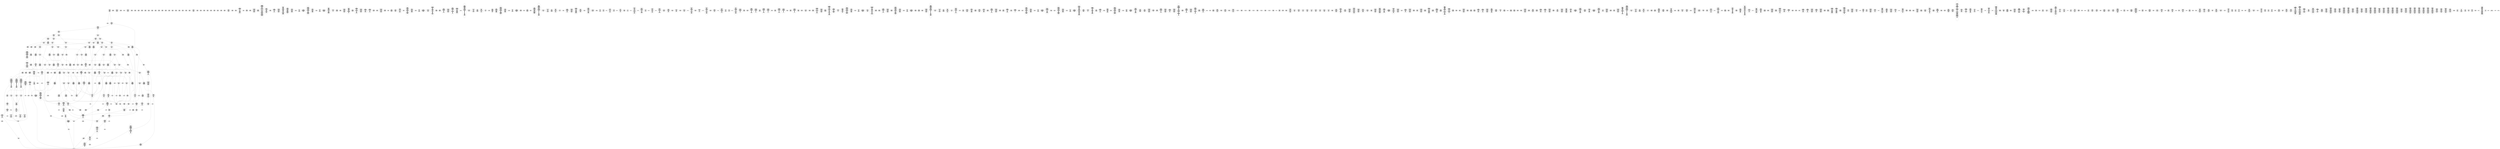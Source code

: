 /* Generated by GvGen v.1.0 (https://www.github.com/stricaud/gvgen) */

digraph G {
compound=true;
   node1 [label="[anywhere]"];
   node2 [label="# 0x0
PUSHX Data
PUSHX Data
MSTORE
CALLVALUE
ISZERO
PUSHX Data
JUMPI
"];
   node3 [label="# 0xc
PUSHX Data
REVERT
"];
   node4 [label="# 0x10
JUMPDEST
PUSHX LogicData
CALLDATASIZE
LT
PUSHX Data
JUMPI
"];
   node5 [label="# 0x1a
PUSHX Data
CALLDATALOAD
PUSHX BitData
SHR
PUSHX LogicData
GT
PUSHX Data
JUMPI
"];
   node6 [label="# 0x2b
PUSHX LogicData
GT
PUSHX Data
JUMPI
"];
   node7 [label="# 0x36
PUSHX LogicData
GT
PUSHX Data
JUMPI
"];
   node8 [label="# 0x41
PUSHX LogicData
EQ
PUSHX Data
JUMPI
"];
   node9 [label="# 0x4c
PUSHX LogicData
EQ
PUSHX Data
JUMPI
"];
   node10 [label="# 0x57
PUSHX LogicData
EQ
PUSHX Data
JUMPI
"];
   node11 [label="# 0x62
PUSHX LogicData
EQ
PUSHX Data
JUMPI
"];
   node12 [label="# 0x6d
PUSHX LogicData
EQ
PUSHX Data
JUMPI
"];
   node13 [label="# 0x78
PUSHX LogicData
EQ
PUSHX Data
JUMPI
"];
   node14 [label="# 0x83
PUSHX Data
JUMP
"];
   node15 [label="# 0x87
JUMPDEST
PUSHX LogicData
EQ
PUSHX Data
JUMPI
"];
   node16 [label="# 0x93
PUSHX LogicData
EQ
PUSHX Data
JUMPI
"];
   node17 [label="# 0x9e
PUSHX LogicData
EQ
PUSHX Data
JUMPI
"];
   node18 [label="# 0xa9
PUSHX LogicData
EQ
PUSHX Data
JUMPI
"];
   node19 [label="# 0xb4
PUSHX LogicData
EQ
PUSHX Data
JUMPI
"];
   node20 [label="# 0xbf
PUSHX LogicData
EQ
PUSHX Data
JUMPI
"];
   node21 [label="# 0xca
PUSHX Data
JUMP
"];
   node22 [label="# 0xce
JUMPDEST
PUSHX LogicData
GT
PUSHX Data
JUMPI
"];
   node23 [label="# 0xda
PUSHX LogicData
EQ
PUSHX Data
JUMPI
"];
   node24 [label="# 0xe5
PUSHX LogicData
EQ
PUSHX Data
JUMPI
"];
   node25 [label="# 0xf0
PUSHX LogicData
EQ
PUSHX Data
JUMPI
"];
   node26 [label="# 0xfb
PUSHX LogicData
EQ
PUSHX Data
JUMPI
"];
   node27 [label="# 0x106
PUSHX LogicData
EQ
PUSHX Data
JUMPI
"];
   node28 [label="# 0x111
PUSHX LogicData
EQ
PUSHX Data
JUMPI
"];
   node29 [label="# 0x11c
PUSHX Data
JUMP
"];
   node30 [label="# 0x120
JUMPDEST
PUSHX LogicData
EQ
PUSHX Data
JUMPI
"];
   node31 [label="# 0x12c
PUSHX LogicData
EQ
PUSHX Data
JUMPI
"];
   node32 [label="# 0x137
PUSHX LogicData
EQ
PUSHX Data
JUMPI
"];
   node33 [label="# 0x142
PUSHX LogicData
EQ
PUSHX Data
JUMPI
"];
   node34 [label="# 0x14d
PUSHX LogicData
EQ
PUSHX Data
JUMPI
"];
   node35 [label="# 0x158
PUSHX Data
JUMP
"];
   node36 [label="# 0x15c
JUMPDEST
PUSHX LogicData
GT
PUSHX Data
JUMPI
"];
   node37 [label="# 0x168
PUSHX LogicData
GT
PUSHX Data
JUMPI
"];
   node38 [label="# 0x173
PUSHX LogicData
EQ
PUSHX Data
JUMPI
"];
   node39 [label="# 0x17e
PUSHX LogicData
EQ
PUSHX Data
JUMPI
"];
   node40 [label="# 0x189
PUSHX LogicData
EQ
PUSHX Data
JUMPI
"];
   node41 [label="# 0x194
PUSHX LogicData
EQ
PUSHX Data
JUMPI
"];
   node42 [label="# 0x19f
PUSHX LogicData
EQ
PUSHX Data
JUMPI
"];
   node43 [label="# 0x1aa
PUSHX LogicData
EQ
PUSHX Data
JUMPI
"];
   node44 [label="# 0x1b5
PUSHX Data
JUMP
"];
   node45 [label="# 0x1b9
JUMPDEST
PUSHX LogicData
EQ
PUSHX Data
JUMPI
"];
   node46 [label="# 0x1c5
PUSHX LogicData
EQ
PUSHX Data
JUMPI
"];
   node47 [label="# 0x1d0
PUSHX LogicData
EQ
PUSHX Data
JUMPI
"];
   node48 [label="# 0x1db
PUSHX LogicData
EQ
PUSHX Data
JUMPI
"];
   node49 [label="# 0x1e6
PUSHX LogicData
EQ
PUSHX Data
JUMPI
"];
   node50 [label="# 0x1f1
PUSHX LogicData
EQ
PUSHX Data
JUMPI
"];
   node51 [label="# 0x1fc
PUSHX Data
JUMP
"];
   node52 [label="# 0x200
JUMPDEST
PUSHX LogicData
GT
PUSHX Data
JUMPI
"];
   node53 [label="# 0x20c
PUSHX LogicData
EQ
PUSHX Data
JUMPI
"];
   node54 [label="# 0x217
PUSHX LogicData
EQ
PUSHX Data
JUMPI
"];
   node55 [label="# 0x222
PUSHX LogicData
EQ
PUSHX Data
JUMPI
"];
   node56 [label="# 0x22d
PUSHX LogicData
EQ
PUSHX Data
JUMPI
"];
   node57 [label="# 0x238
PUSHX LogicData
EQ
PUSHX Data
JUMPI
"];
   node58 [label="# 0x243
PUSHX LogicData
EQ
PUSHX Data
JUMPI
"];
   node59 [label="# 0x24e
PUSHX Data
JUMP
"];
   node60 [label="# 0x252
JUMPDEST
PUSHX LogicData
EQ
PUSHX Data
JUMPI
"];
   node61 [label="# 0x25e
PUSHX LogicData
EQ
PUSHX Data
JUMPI
"];
   node62 [label="# 0x269
PUSHX LogicData
EQ
PUSHX Data
JUMPI
"];
   node63 [label="# 0x274
PUSHX LogicData
EQ
PUSHX Data
JUMPI
"];
   node64 [label="# 0x27f
PUSHX LogicData
EQ
PUSHX Data
JUMPI
"];
   node65 [label="# 0x28a
JUMPDEST
PUSHX Data
REVERT
"];
   node66 [label="# 0x28f
JUMPDEST
PUSHX Data
PUSHX Data
CALLDATASIZE
PUSHX Data
PUSHX Data
JUMP
"];
   node67 [label="# 0x29d
JUMPDEST
PUSHX Data
JUMP
"];
   node68 [label="# 0x2a2
JUMPDEST
PUSHX MemData
MLOAD
PUSHX Data
PUSHX Data
JUMP
"];
   node69 [label="# 0x2af
JUMPDEST
PUSHX MemData
MLOAD
SUB
RETURN
"];
   node70 [label="# 0x2b8
JUMPDEST
PUSHX Data
PUSHX Data
CALLDATASIZE
PUSHX Data
PUSHX Data
JUMP
"];
   node71 [label="# 0x2c6
JUMPDEST
PUSHX Data
JUMP
"];
   node72 [label="# 0x2cb
JUMPDEST
STOP
"];
   node73 [label="# 0x2cd
JUMPDEST
PUSHX Data
PUSHX Data
JUMP
"];
   node74 [label="# 0x2d5
JUMPDEST
PUSHX MemData
MLOAD
PUSHX Data
PUSHX Data
JUMP
"];
   node75 [label="# 0x2e2
JUMPDEST
PUSHX Data
PUSHX Data
CALLDATASIZE
PUSHX Data
PUSHX Data
JUMP
"];
   node76 [label="# 0x2f0
JUMPDEST
PUSHX Data
JUMP
"];
   node77 [label="# 0x2f5
JUMPDEST
PUSHX MemData
MLOAD
PUSHX Data
PUSHX Data
JUMP
"];
   node78 [label="# 0x302
JUMPDEST
PUSHX Data
PUSHX Data
CALLDATASIZE
PUSHX Data
PUSHX Data
JUMP
"];
   node79 [label="# 0x310
JUMPDEST
PUSHX Data
JUMP
"];
   node80 [label="# 0x315
JUMPDEST
PUSHX Data
PUSHX Data
CALLDATASIZE
PUSHX Data
PUSHX Data
JUMP
"];
   node81 [label="# 0x323
JUMPDEST
PUSHX Data
JUMP
"];
   node82 [label="# 0x328
JUMPDEST
PUSHX Data
PUSHX Data
JUMP
"];
   node83 [label="# 0x330
JUMPDEST
PUSHX MemData
MLOAD
PUSHX Data
PUSHX Data
JUMP
"];
   node84 [label="# 0x33d
JUMPDEST
PUSHX Data
PUSHX Data
CALLDATASIZE
PUSHX Data
PUSHX Data
JUMP
"];
   node85 [label="# 0x34b
JUMPDEST
PUSHX Data
JUMP
"];
   node86 [label="# 0x350
JUMPDEST
PUSHX Data
PUSHX Data
CALLDATASIZE
PUSHX Data
PUSHX Data
JUMP
"];
   node87 [label="# 0x35e
JUMPDEST
PUSHX Data
JUMP
"];
   node88 [label="# 0x363
JUMPDEST
PUSHX Data
PUSHX Data
CALLDATASIZE
PUSHX Data
PUSHX Data
JUMP
"];
   node89 [label="# 0x371
JUMPDEST
PUSHX Data
JUMP
"];
   node90 [label="# 0x376
JUMPDEST
PUSHX Data
PUSHX Data
CALLDATASIZE
PUSHX Data
PUSHX Data
JUMP
"];
   node91 [label="# 0x384
JUMPDEST
PUSHX Data
JUMP
"];
   node92 [label="# 0x389
JUMPDEST
PUSHX Data
PUSHX Data
CALLDATASIZE
PUSHX Data
PUSHX Data
JUMP
"];
   node93 [label="# 0x397
JUMPDEST
PUSHX Data
JUMP
"];
   node94 [label="# 0x39c
JUMPDEST
PUSHX Data
PUSHX Data
JUMP
"];
   node95 [label="# 0x3a4
JUMPDEST
PUSHX Data
PUSHX Data
CALLDATASIZE
PUSHX Data
PUSHX Data
JUMP
"];
   node96 [label="# 0x3b2
JUMPDEST
PUSHX Data
JUMP
"];
   node97 [label="# 0x3b7
JUMPDEST
PUSHX Data
PUSHX Data
JUMP
"];
   node98 [label="# 0x3bf
JUMPDEST
PUSHX Data
PUSHX Data
JUMP
"];
   node99 [label="# 0x3c7
JUMPDEST
PUSHX Data
PUSHX Data
CALLDATASIZE
PUSHX Data
PUSHX Data
JUMP
"];
   node100 [label="# 0x3d5
JUMPDEST
PUSHX Data
JUMP
"];
   node101 [label="# 0x3da
JUMPDEST
PUSHX Data
PUSHX Data
CALLDATASIZE
PUSHX Data
PUSHX Data
JUMP
"];
   node102 [label="# 0x3e8
JUMPDEST
PUSHX Data
JUMP
"];
   node103 [label="# 0x3ed
JUMPDEST
PUSHX Data
PUSHX Data
JUMP
"];
   node104 [label="# 0x3f5
JUMPDEST
PUSHX Data
PUSHX Data
CALLDATASIZE
PUSHX Data
PUSHX Data
JUMP
"];
   node105 [label="# 0x403
JUMPDEST
PUSHX Data
JUMP
"];
   node106 [label="# 0x408
JUMPDEST
PUSHX Data
PUSHX Data
JUMP
"];
   node107 [label="# 0x410
JUMPDEST
PUSHX Data
PUSHX Data
CALLDATASIZE
PUSHX Data
PUSHX Data
JUMP
"];
   node108 [label="# 0x41e
JUMPDEST
PUSHX Data
JUMP
"];
   node109 [label="# 0x423
JUMPDEST
PUSHX Data
PUSHX Data
CALLDATASIZE
PUSHX Data
PUSHX Data
JUMP
"];
   node110 [label="# 0x431
JUMPDEST
PUSHX Data
JUMP
"];
   node111 [label="# 0x436
JUMPDEST
PUSHX Data
PUSHX Data
JUMP
"];
   node112 [label="# 0x43e
JUMPDEST
PUSHX Data
PUSHX Data
JUMP
"];
   node113 [label="# 0x446
JUMPDEST
PUSHX Data
PUSHX Data
JUMP
"];
   node114 [label="# 0x44e
JUMPDEST
PUSHX Data
PUSHX Data
JUMP
"];
   node115 [label="# 0x456
JUMPDEST
PUSHX Data
PUSHX Data
CALLDATASIZE
PUSHX Data
PUSHX Data
JUMP
"];
   node116 [label="# 0x464
JUMPDEST
PUSHX Data
JUMP
"];
   node117 [label="# 0x469
JUMPDEST
PUSHX Data
PUSHX Data
JUMP
"];
   node118 [label="# 0x471
JUMPDEST
PUSHX Data
PUSHX Data
CALLDATASIZE
PUSHX Data
PUSHX Data
JUMP
"];
   node119 [label="# 0x47f
JUMPDEST
PUSHX Data
JUMP
"];
   node120 [label="# 0x484
JUMPDEST
PUSHX Data
PUSHX Data
CALLDATASIZE
PUSHX Data
PUSHX Data
JUMP
"];
   node121 [label="# 0x492
JUMPDEST
PUSHX Data
JUMP
"];
   node122 [label="# 0x497
JUMPDEST
PUSHX Data
PUSHX Data
CALLDATASIZE
PUSHX Data
PUSHX Data
JUMP
"];
   node123 [label="# 0x4a5
JUMPDEST
PUSHX Data
JUMP
"];
   node124 [label="# 0x4aa
JUMPDEST
PUSHX MemData
MLOAD
PUSHX Data
PUSHX Data
JUMP
"];
   node125 [label="# 0x4b8
JUMPDEST
PUSHX Data
PUSHX Data
CALLDATASIZE
PUSHX Data
PUSHX Data
JUMP
"];
   node126 [label="# 0x4c6
JUMPDEST
PUSHX Data
JUMP
"];
   node127 [label="# 0x4cb
JUMPDEST
PUSHX Data
PUSHX Data
JUMP
"];
   node128 [label="# 0x4d3
JUMPDEST
PUSHX Data
PUSHX Data
CALLDATASIZE
PUSHX Data
PUSHX Data
JUMP
"];
   node129 [label="# 0x4e1
JUMPDEST
PUSHX Data
JUMP
"];
   node130 [label="# 0x4e6
JUMPDEST
PUSHX Data
PUSHX Data
CALLDATASIZE
PUSHX Data
PUSHX Data
JUMP
"];
   node131 [label="# 0x4f4
JUMPDEST
PUSHX Data
JUMP
"];
   node132 [label="# 0x4f9
JUMPDEST
PUSHX Data
PUSHX Data
CALLDATASIZE
PUSHX Data
PUSHX Data
JUMP
"];
   node133 [label="# 0x507
JUMPDEST
PUSHX Data
JUMP
"];
   node134 [label="# 0x50c
JUMPDEST
PUSHX Data
PUSHX Data
CALLDATASIZE
PUSHX Data
PUSHX Data
JUMP
"];
   node135 [label="# 0x51a
JUMPDEST
PUSHX Data
JUMP
"];
   node136 [label="# 0x51f
JUMPDEST
PUSHX Data
PUSHX Data
CALLDATASIZE
PUSHX Data
PUSHX Data
JUMP
"];
   node137 [label="# 0x52d
JUMPDEST
PUSHX Data
JUMP
"];
   node138 [label="# 0x532
JUMPDEST
PUSHX Data
PUSHX Data
CALLDATASIZE
PUSHX Data
PUSHX Data
JUMP
"];
   node139 [label="# 0x540
JUMPDEST
PUSHX Data
JUMP
"];
   node140 [label="# 0x545
JUMPDEST
PUSHX Data
PUSHX Data
CALLDATASIZE
PUSHX Data
PUSHX Data
JUMP
"];
   node141 [label="# 0x553
JUMPDEST
PUSHX Data
JUMP
"];
   node142 [label="# 0x558
JUMPDEST
PUSHX Data
PUSHX Data
CALLDATASIZE
PUSHX Data
PUSHX Data
JUMP
"];
   node143 [label="# 0x566
JUMPDEST
PUSHX Data
JUMP
"];
   node144 [label="# 0x56b
JUMPDEST
PUSHX MemData
MLOAD
PUSHX Data
PUSHX Data
JUMP
"];
   node145 [label="# 0x578
JUMPDEST
PUSHX Data
PUSHX Data
JUMP
"];
   node146 [label="# 0x580
JUMPDEST
PUSHX Data
PUSHX Data
CALLDATASIZE
PUSHX Data
PUSHX Data
JUMP
"];
   node147 [label="# 0x58e
JUMPDEST
PUSHX Data
JUMP
"];
   node148 [label="# 0x593
JUMPDEST
PUSHX Data
PUSHX Data
CALLDATASIZE
PUSHX Data
PUSHX Data
JUMP
"];
   node149 [label="# 0x5a1
JUMPDEST
PUSHX Data
JUMP
"];
   node150 [label="# 0x5a6
JUMPDEST
PUSHX Data
PUSHX Data
JUMP
"];
   node151 [label="# 0x5ae
JUMPDEST
PUSHX ArithData
PUSHX BitData
PUSHX BitData
SHL
SUB
NOT
AND
PUSHX Data
MSTORE
PUSHX Data
MSTORE
PUSHX Data
SHA3
SLOAD
PUSHX BitData
AND
"];
   node152 [label="# 0x5cc
JUMPDEST
JUMP
"];
   node153 [label="# 0x5d1
JUMPDEST
PUSHX Data
PUSHX Data
JUMP
"];
   node154 [label="# 0x5da
JUMPDEST
PUSHX Data
JUMPI
"];
   node155 [label="# 0x5df
PUSHX MemData
MLOAD
PUSHX BitData
PUSHX BitData
SHL
MSTORE
PUSHX ArithData
ADD
PUSHX Data
PUSHX Data
JUMP
"];
   node156 [label="# 0x5f6
JUMPDEST
PUSHX MemData
MLOAD
SUB
REVERT
"];
   node157 [label="# 0x5ff
JUMPDEST
PUSHX Data
PUSHX Data
PUSHX Data
JUMP
"];
   node158 [label="# 0x60a
JUMPDEST
PUSHX BitData
PUSHX ArithData
PUSHX BitData
PUSHX BitData
SHL
SUB
AND
PUSHX Data
PUSHX ArithData
ADD
PUSHX ArithData
DIV
MUL
PUSHX ArithData
ADD
PUSHX MemData
MLOAD
ADD
PUSHX Data
MSTORE
MSTORE
PUSHX ArithData
ADD
CALLDATACOPY
PUSHX Data
ADD
MSTORE
PUSHX MemData
MLOAD
PUSHX Data
PUSHX Data
PUSHX ArithData
ADD
PUSHX Data
JUMP
"];
   node159 [label="# 0x67a
JUMPDEST
PUSHX MemData
MLOAD
PUSHX ArithData
SUB
SUB
MSTORE
PUSHX Data
MSTORE
MLOAD
PUSHX ArithData
ADD
SHA3
PUSHX Data
JUMP
"];
   node160 [label="# 0x695
JUMPDEST
PUSHX Data
JUMP
"];
   node161 [label="# 0x69b
JUMPDEST
PUSHX ArithData
PUSHX BitData
PUSHX BitData
SHL
SUB
AND
EQ
PUSHX Data
JUMPI
"];
   node162 [label="# 0x6aa
PUSHX MemData
MLOAD
PUSHX BitData
PUSHX BitData
SHL
MSTORE
PUSHX ArithData
ADD
PUSHX Data
PUSHX Data
JUMP
"];
   node163 [label="# 0x6c1
JUMPDEST
PUSHX Data
MLOAD
ADD
MSTORE
MSTORE
TIMESTAMP
PUSHX ArithData
ADD
MSTORE
PUSHX Data
MSTORE
PUSHX Data
MSTORE
SHA3
MLOAD
SSTORE
MLOAD
PUSHX ArithData
ADD
SSTORE
PUSHX Data
CALLER
PUSHX Data
JUMP
"];
   node164 [label="# 0x6fa
JUMPDEST
PUSHX MemData
MLOAD
PUSHX BitData
PUSHX BitData
SHL
MSTORE
PUSHX Data
PUSHX Data
PUSHX Data
CALLER
PUSHX Data
PUSHX Data
PUSHX ArithData
ADD
PUSHX Data
JUMP
"];
   node165 [label="# 0x73a
JUMPDEST
PUSHX Data
PUSHX MemData
MLOAD
SUB
PUSHX Data
EXTCODESIZE
ISZERO
ISZERO
PUSHX Data
JUMPI
"];
   node166 [label="# 0x750
PUSHX Data
REVERT
"];
   node167 [label="# 0x754
JUMPDEST
GAS
CALL
ISZERO
ISZERO
PUSHX Data
JUMPI
"];
   node168 [label="# 0x75f
RETURNDATASIZE
PUSHX Data
RETURNDATACOPY
RETURNDATASIZE
PUSHX Data
REVERT
"];
   node169 [label="# 0x768
JUMPDEST
PUSHX StorData
SLOAD
PUSHX MemData
MLOAD
PUSHX BitData
PUSHX BitData
SHL
MSTORE
PUSHX ArithData
PUSHX BitData
PUSHX BitData
SHL
SUB
AND
PUSHX Data
PUSHX Data
CALLER
PUSHX Data
PUSHX ArithData
ADD
PUSHX Data
JUMP
"];
   node170 [label="# 0x79f
JUMPDEST
PUSHX Data
PUSHX MemData
MLOAD
SUB
PUSHX Data
EXTCODESIZE
ISZERO
ISZERO
PUSHX Data
JUMPI
"];
   node171 [label="# 0x7b5
PUSHX Data
REVERT
"];
   node172 [label="# 0x7b9
JUMPDEST
GAS
CALL
ISZERO
ISZERO
PUSHX Data
JUMPI
"];
   node173 [label="# 0x7c4
RETURNDATASIZE
PUSHX Data
RETURNDATACOPY
RETURNDATASIZE
PUSHX Data
REVERT
"];
   node174 [label="# 0x7cd
JUMPDEST
CALLER
PUSHX Data
MSTORE
PUSHX Data
PUSHX Data
MSTORE
PUSHX MemData
SHA3
SLOAD
PUSHX ArithData
ADD
SSTORE
MLOAD
PUSHX Data
PUSHX Data
PUSHX Data
JUMP
"];
   node175 [label="# 0x819
JUMPDEST
PUSHX MemData
MLOAD
SUB
LOGX
JUMP
"];
   node176 [label="# 0x828
JUMPDEST
PUSHX StorData
SLOAD
PUSHX MemData
MLOAD
PUSHX ArithData
PUSHX ArithData
PUSHX Data
PUSHX BitData
NOT
PUSHX ArithData
PUSHX BitData
AND
ISZERO
MUL
ADD
AND
DIV
ADD
DIV
MUL
ADD
ADD
MSTORE
MSTORE
PUSHX Data
ADD
ISZERO
PUSHX Data
JUMPI
"];
   node177 [label="# 0x86e
PUSHX LogicData
LT
PUSHX Data
JUMPI
"];
   node178 [label="# 0x876
PUSHX ArithData
SLOAD
DIV
MUL
MSTORE
PUSHX ArithData
ADD
PUSHX Data
JUMP
"];
   node179 [label="# 0x889
JUMPDEST
ADD
PUSHX Data
MSTORE
PUSHX Data
PUSHX Data
SHA3
"];
   node180 [label="# 0x897
JUMPDEST
SLOAD
MSTORE
PUSHX ArithData
ADD
PUSHX ArithData
ADD
GT
PUSHX Data
JUMPI
"];
   node181 [label="# 0x8ab
SUB
PUSHX BitData
AND
ADD
"];
   node182 [label="# 0x8b4
JUMPDEST
JUMP
"];
   node183 [label="# 0x8be
JUMPDEST
PUSHX Data
PUSHX Data
PUSHX Data
JUMP
"];
   node184 [label="# 0x8c9
JUMPDEST
PUSHX Data
JUMPI
"];
   node185 [label="# 0x8ce
PUSHX MemData
MLOAD
PUSHX BitData
PUSHX BitData
SHL
MSTORE
PUSHX ArithData
ADD
PUSHX Data
PUSHX Data
JUMP
"];
   node186 [label="# 0x8e5
JUMPDEST
PUSHX Data
MSTORE
PUSHX Data
PUSHX Data
MSTORE
PUSHX Data
SHA3
SLOAD
PUSHX ArithData
PUSHX BitData
PUSHX BitData
SHL
SUB
AND
JUMP
"];
   node187 [label="# 0x901
JUMPDEST
PUSHX Data
PUSHX Data
PUSHX Data
JUMP
"];
   node188 [label="# 0x90c
JUMPDEST
PUSHX ArithData
PUSHX BitData
PUSHX BitData
SHL
SUB
AND
PUSHX ArithData
PUSHX BitData
PUSHX BitData
SHL
SUB
AND
EQ
ISZERO
PUSHX Data
JUMPI
"];
   node189 [label="# 0x929
PUSHX MemData
MLOAD
PUSHX BitData
PUSHX BitData
SHL
MSTORE
PUSHX ArithData
ADD
PUSHX Data
PUSHX Data
JUMP
"];
   node190 [label="# 0x940
JUMPDEST
PUSHX ArithData
PUSHX BitData
PUSHX BitData
SHL
SUB
AND
PUSHX Data
PUSHX Data
JUMP
"];
   node191 [label="# 0x952
JUMPDEST
PUSHX ArithData
PUSHX BitData
PUSHX BitData
SHL
SUB
AND
EQ
PUSHX Data
JUMPI
"];
   node192 [label="# 0x962
PUSHX Data
PUSHX Data
PUSHX Data
JUMP
"];
   node193 [label="# 0x96e
JUMPDEST
PUSHX Data
JUMPI
"];
   node194 [label="# 0x973
PUSHX MemData
MLOAD
PUSHX BitData
PUSHX BitData
SHL
MSTORE
PUSHX ArithData
ADD
PUSHX Data
PUSHX Data
JUMP
"];
   node195 [label="# 0x98a
JUMPDEST
PUSHX Data
PUSHX Data
JUMP
"];
   node196 [label="# 0x994
JUMPDEST
JUMP
"];
   node197 [label="# 0x999
JUMPDEST
PUSHX Data
PUSHX Data
PUSHX Data
PUSHX Data
JUMP
"];
   node198 [label="# 0x9a6
JUMPDEST
PUSHX MemData
MLOAD
PUSHX Data
PUSHX Data
JUMP
"];
   node199 [label="# 0x9b3
JUMPDEST
MSTORE
PUSHX MemData
MLOAD
SUB
PUSHX ArithData
ADD
SHA3
SLOAD
PUSHX BitData
AND
JUMP
"];
   node200 [label="# 0x9cd
JUMPDEST
PUSHX Data
PUSHX Data
PUSHX Data
PUSHX Data
JUMP
"];
   node201 [label="# 0x9d9
JUMPDEST
JUMP
"];
   node202 [label="# 0x9de
JUMPDEST
PUSHX StorData
SLOAD
PUSHX MemData
MLOAD
PUSHX BitData
PUSHX BitData
SHL
MSTORE
PUSHX ArithData
PUSHX BitData
PUSHX BitData
SHL
SUB
AND
PUSHX Data
PUSHX Data
PUSHX ArithData
ADD
PUSHX Data
JUMP
"];
   node203 [label="# 0xa12
JUMPDEST
PUSHX Data
PUSHX MemData
MLOAD
SUB
PUSHX Data
EXTCODESIZE
ISZERO
ISZERO
PUSHX Data
JUMPI
"];
   node204 [label="# 0xa28
PUSHX Data
REVERT
"];
   node205 [label="# 0xa2c
JUMPDEST
GAS
CALL
ISZERO
ISZERO
PUSHX Data
JUMPI
"];
   node206 [label="# 0xa37
RETURNDATASIZE
PUSHX Data
RETURNDATACOPY
RETURNDATASIZE
PUSHX Data
REVERT
"];
   node207 [label="# 0xa40
JUMPDEST
PUSHX LogicData
LT
ISZERO
PUSHX Data
JUMPI
"];
   node208 [label="# 0xa4f
PUSHX ArithData
PUSHX BitData
PUSHX BitData
SHL
SUB
AND
PUSHX Data
MSTORE
PUSHX Data
PUSHX Data
MSTORE
PUSHX Data
SHA3
SLOAD
PUSHX BitData
NOT
ADD
SSTORE
AND
MSTORE
SHA3
SLOAD
PUSHX ArithData
ADD
SSTORE
"];
   node209 [label="# 0xa7e
JUMPDEST
PUSHX Data
PUSHX Data
JUMP
"];
   node210 [label="# 0xa89
JUMPDEST
PUSHX Data
PUSHX Data
JUMP
"];
   node211 [label="# 0xa91
JUMPDEST
PUSHX StorData
SLOAD
PUSHX ArithData
PUSHX BitData
PUSHX BitData
SHL
SUB
AND
AND
EQ
PUSHX Data
JUMPI
"];
   node212 [label="# 0xaa7
PUSHX MemData
MLOAD
PUSHX BitData
PUSHX BitData
SHL
MSTORE
PUSHX ArithData
ADD
PUSHX Data
PUSHX Data
JUMP
"];
   node213 [label="# 0xabe
JUMPDEST
PUSHX StorData
SLOAD
PUSHX ArithData
PUSHX BitData
PUSHX BitData
SHL
SUB
NOT
AND
PUSHX ArithData
PUSHX BitData
PUSHX BitData
SHL
SUB
AND
OR
SSTORE
JUMP
"];
   node214 [label="# 0xae0
JUMPDEST
PUSHX ArithData
PUSHX BitData
PUSHX BitData
SHL
SUB
AND
PUSHX Data
MSTORE
PUSHX Data
PUSHX Data
MSTORE
PUSHX Data
SHA3
PUSHX Data
PUSHX Data
JUMP
"];
   node215 [label="# 0xb02
JUMPDEST
"];
   node216 [label="# 0xb05
JUMPDEST
JUMP
"];
   node217 [label="# 0xb0b
JUMPDEST
PUSHX Data
PUSHX ArithData
MSTORE
PUSHX Data
MSTORE
PUSHX MemData
SHA3
SLOAD
MLOAD
PUSHX ArithData
PUSHX Data
PUSHX BitData
NOT
PUSHX ArithData
PUSHX BitData
AND
ISZERO
MUL
ADD
AND
DIV
ADD
DIV
MUL
ADD
ADD
MSTORE
MSTORE
ADD
ISZERO
PUSHX Data
JUMPI
"];
   node218 [label="# 0xb58
PUSHX LogicData
LT
PUSHX Data
JUMPI
"];
   node219 [label="# 0xb60
PUSHX ArithData
SLOAD
DIV
MUL
MSTORE
PUSHX ArithData
ADD
PUSHX Data
JUMP
"];
   node220 [label="# 0xb73
JUMPDEST
ADD
PUSHX Data
MSTORE
PUSHX Data
PUSHX Data
SHA3
"];
   node221 [label="# 0xb81
JUMPDEST
SLOAD
MSTORE
PUSHX ArithData
ADD
PUSHX ArithData
ADD
GT
PUSHX Data
JUMPI
"];
   node222 [label="# 0xb95
SUB
PUSHX BitData
AND
ADD
"];
   node223 [label="# 0xb9e
JUMPDEST
JUMP
"];
   node224 [label="# 0xba6
JUMPDEST
PUSHX Data
PUSHX Data
MSTORE
PUSHX Data
MSTORE
PUSHX Data
SHA3
SLOAD
JUMP
"];
   node225 [label="# 0xbb8
JUMPDEST
PUSHX StorData
SLOAD
PUSHX MemData
MLOAD
PUSHX BitData
PUSHX BitData
SHL
MSTORE
PUSHX ArithData
PUSHX BitData
PUSHX BitData
SHL
SUB
AND
PUSHX Data
PUSHX Data
CALLER
PUSHX Data
PUSHX ArithData
ADD
PUSHX Data
JUMP
"];
   node226 [label="# 0xbed
JUMPDEST
PUSHX Data
PUSHX MemData
MLOAD
SUB
PUSHX Data
EXTCODESIZE
ISZERO
ISZERO
PUSHX Data
JUMPI
"];
   node227 [label="# 0xc03
PUSHX Data
REVERT
"];
   node228 [label="# 0xc07
JUMPDEST
GAS
CALL
ISZERO
ISZERO
PUSHX Data
JUMPI
"];
   node229 [label="# 0xc12
RETURNDATASIZE
PUSHX Data
RETURNDATACOPY
RETURNDATASIZE
PUSHX Data
REVERT
"];
   node230 [label="# 0xc1b
JUMPDEST
PUSHX StorData
SLOAD
PUSHX MemData
MLOAD
PUSHX BitData
PUSHX BitData
SHL
MSTORE
PUSHX ArithData
PUSHX BitData
PUSHX BitData
SHL
SUB
AND
PUSHX Data
PUSHX Data
CALLER
PUSHX ArithData
ADD
PUSHX Data
JUMP
"];
   node231 [label="# 0xc4f
JUMPDEST
PUSHX Data
PUSHX MemData
MLOAD
SUB
PUSHX Data
EXTCODESIZE
ISZERO
ISZERO
PUSHX Data
JUMPI
"];
   node232 [label="# 0xc65
PUSHX Data
REVERT
"];
   node233 [label="# 0xc69
JUMPDEST
GAS
CALL
ISZERO
ISZERO
PUSHX Data
JUMPI
"];
   node234 [label="# 0xc74
RETURNDATASIZE
PUSHX Data
RETURNDATACOPY
RETURNDATASIZE
PUSHX Data
REVERT
"];
   node235 [label="# 0xc7d
JUMPDEST
JUMP
"];
   node236 [label="# 0xc83
JUMPDEST
PUSHX Data
PUSHX MemData
MLOAD
PUSHX ArithData
ADD
PUSHX Data
MSTORE
PUSHX Data
MSTORE
PUSHX Data
JUMP
"];
   node237 [label="# 0xc9e
JUMPDEST
PUSHX Data
JUMP
"];
   node238 [label="# 0xca4
JUMPDEST
PUSHX StorData
SLOAD
JUMP
"];
   node239 [label="# 0xcaa
JUMPDEST
PUSHX StorData
SLOAD
PUSHX MemData
MLOAD
PUSHX BitData
PUSHX BitData
SHL
MSTORE
PUSHX ArithData
PUSHX BitData
PUSHX BitData
SHL
SUB
AND
PUSHX Data
PUSHX Data
CALLER
PUSHX Data
PUSHX ArithData
ADD
PUSHX Data
JUMP
"];
   node240 [label="# 0xce5
JUMPDEST
PUSHX Data
PUSHX MemData
MLOAD
SUB
PUSHX Data
EXTCODESIZE
ISZERO
ISZERO
PUSHX Data
JUMPI
"];
   node241 [label="# 0xcfb
PUSHX Data
REVERT
"];
   node242 [label="# 0xcff
JUMPDEST
GAS
CALL
ISZERO
ISZERO
PUSHX Data
JUMPI
"];
   node243 [label="# 0xd0a
RETURNDATASIZE
PUSHX Data
RETURNDATACOPY
RETURNDATASIZE
PUSHX Data
REVERT
"];
   node244 [label="# 0xd13
JUMPDEST
PUSHX Data
PUSHX Data
JUMP
"];
   node245 [label="# 0xd21
JUMPDEST
JUMP
"];
   node246 [label="# 0xd25
JUMPDEST
PUSHX Data
PUSHX Data
PUSHX Data
PUSHX Data
JUMP
"];
   node247 [label="# 0xd33
JUMPDEST
JUMP
"];
   node248 [label="# 0xd3b
JUMPDEST
PUSHX Data
JUMP
"];
   node249 [label="# 0xd53
JUMPDEST
PUSHX Data
PUSHX Data
PUSHX MemData
MLOAD
PUSHX ArithData
ADD
PUSHX Data
MSTORE
PUSHX Data
MSTORE
PUSHX ArithData
ADD
PUSHX Data
PUSHX Data
CODECOPY
PUSHX Data
PUSHX Data
JUMP
"];
   node250 [label="# 0xd7b
JUMPDEST
PUSHX StorData
SLOAD
PUSHX MemData
MLOAD
PUSHX ArithData
PUSHX ArithData
PUSHX Data
PUSHX BitData
NOT
PUSHX ArithData
PUSHX BitData
AND
ISZERO
MUL
ADD
AND
DIV
ADD
DIV
MUL
ADD
ADD
MSTORE
MSTORE
PUSHX Data
ADD
ISZERO
PUSHX Data
JUMPI
"];
   node251 [label="# 0xdc1
PUSHX LogicData
LT
PUSHX Data
JUMPI
"];
   node252 [label="# 0xdc9
PUSHX ArithData
SLOAD
DIV
MUL
MSTORE
PUSHX ArithData
ADD
PUSHX Data
JUMP
"];
   node253 [label="# 0xddc
JUMPDEST
PUSHX Data
MSTORE
PUSHX Data
PUSHX ArithData
MSTORE
PUSHX MemData
SHA3
SLOAD
MLOAD
PUSHX ArithData
PUSHX Data
PUSHX BitData
NOT
PUSHX ArithData
PUSHX BitData
AND
ISZERO
MUL
ADD
AND
DIV
ADD
DIV
MUL
ADD
ADD
MSTORE
MSTORE
PUSHX Data
ADD
ISZERO
PUSHX Data
JUMPI
"];
   node254 [label="# 0xe2b
PUSHX LogicData
LT
PUSHX Data
JUMPI
"];
   node255 [label="# 0xe33
PUSHX ArithData
SLOAD
DIV
MUL
MSTORE
PUSHX ArithData
ADD
PUSHX Data
JUMP
"];
   node256 [label="# 0xe46
JUMPDEST
ADD
PUSHX Data
MSTORE
PUSHX Data
PUSHX Data
SHA3
"];
   node257 [label="# 0xe54
JUMPDEST
SLOAD
MSTORE
PUSHX ArithData
ADD
PUSHX ArithData
ADD
GT
PUSHX Data
JUMPI
"];
   node258 [label="# 0xe68
SUB
PUSHX BitData
AND
ADD
"];
   node259 [label="# 0xe71
JUMPDEST
JUMP
"];
   node260 [label="# 0xe7d
JUMPDEST
PUSHX Data
PUSHX ArithData
PUSHX BitData
PUSHX BitData
SHL
SUB
AND
PUSHX Data
JUMPI
"];
   node261 [label="# 0xe8e
PUSHX MemData
MLOAD
PUSHX BitData
PUSHX BitData
SHL
MSTORE
PUSHX ArithData
ADD
PUSHX Data
PUSHX Data
JUMP
"];
   node262 [label="# 0xea5
JUMPDEST
PUSHX ArithData
PUSHX BitData
PUSHX BitData
SHL
SUB
AND
PUSHX Data
MSTORE
PUSHX Data
PUSHX Data
MSTORE
PUSHX Data
SHA3
PUSHX Data
PUSHX Data
JUMP
"];
   node263 [label="# 0xec6
JUMPDEST
PUSHX Data
PUSHX Data
JUMP
"];
   node264 [label="# 0xece
JUMPDEST
PUSHX StorData
SLOAD
PUSHX ArithData
PUSHX BitData
PUSHX BitData
SHL
SUB
AND
AND
EQ
PUSHX Data
JUMPI
"];
   node265 [label="# 0xee4
PUSHX MemData
MLOAD
PUSHX BitData
PUSHX BitData
SHL
MSTORE
PUSHX ArithData
ADD
PUSHX Data
PUSHX Data
JUMP
"];
   node266 [label="# 0xefb
JUMPDEST
PUSHX StorData
SLOAD
PUSHX MemData
MLOAD
PUSHX Data
PUSHX ArithData
PUSHX BitData
PUSHX BitData
SHL
SUB
AND
PUSHX Data
LOGX
PUSHX StorData
SLOAD
PUSHX ArithData
PUSHX BitData
PUSHX BitData
SHL
SUB
NOT
AND
SSTORE
JUMP
"];
   node267 [label="# 0xf45
JUMPDEST
PUSHX Data
JUMP
"];
   node268 [label="# 0xf52
JUMPDEST
PUSHX StorData
SLOAD
PUSHX ArithData
PUSHX BitData
PUSHX BitData
SHL
SUB
AND
JUMP
"];
   node269 [label="# 0xf61
JUMPDEST
PUSHX StorData
SLOAD
PUSHX ArithData
PUSHX BitData
PUSHX BitData
SHL
SUB
AND
JUMP
"];
   node270 [label="# 0xf70
JUMPDEST
PUSHX Data
PUSHX Data
MLOAD
PUSHX LogicData
GT
ISZERO
PUSHX Data
JUMPI
"];
   node271 [label="# 0xf8c
PUSHX Data
REVERT
"];
   node272 [label="# 0xf90
JUMPDEST
PUSHX MemData
MLOAD
MSTORE
PUSHX ArithData
ADD
PUSHX BitData
NOT
AND
PUSHX ArithData
ADD
ADD
PUSHX Data
MSTORE
ISZERO
PUSHX Data
JUMPI
"];
   node273 [label="# 0xfaf
PUSHX ArithData
ADD
CALLDATASIZE
CALLDATACOPY
ADD
"];
   node274 [label="# 0xfbb
JUMPDEST
PUSHX Data
"];
   node275 [label="# 0xfc1
JUMPDEST
MLOAD
LT
ISZERO
PUSHX Data
JUMPI
"];
   node276 [label="# 0xfcb
PUSHX Data
MLOAD
LT
PUSHX Data
JUMPI
"];
   node277 [label="# 0xfd7
INVALID
"];
   node278 [label="# 0xfd8
JUMPDEST
ADD
PUSHX ArithData
ADD
MLOAD
PUSHX BitData
SHR
LT
ISZERO
PUSHX Data
JUMPI
"];
   node279 [label="# 0xfe9
PUSHX Data
MLOAD
LT
PUSHX Data
JUMPI
"];
   node280 [label="# 0xff6
INVALID
"];
   node281 [label="# 0xff7
JUMPDEST
ADD
PUSHX ArithData
ADD
MLOAD
PUSHX BitData
SHR
GT
ISZERO
"];
   node282 [label="# 0x1002
JUMPDEST
ISZERO
PUSHX Data
JUMPI
"];
   node283 [label="# 0x1008
MLOAD
LT
PUSHX Data
JUMPI
"];
   node284 [label="# 0x1012
INVALID
"];
   node285 [label="# 0x1013
JUMPDEST
PUSHX ArithData
ADD
ADD
MLOAD
PUSHX BitData
SHR
PUSHX BitData
SHL
PUSHX BitData
SHR
PUSHX ArithData
ADD
PUSHX BitData
SHL
MLOAD
LT
PUSHX Data
JUMPI
"];
   node286 [label="# 0x1032
INVALID
"];
   node287 [label="# 0x1033
JUMPDEST
PUSHX ArithData
ADD
ADD
PUSHX ArithData
PUSHX BitData
PUSHX BitData
SHL
SUB
NOT
AND
PUSHX BitData
BYTE
MSTORE8
PUSHX Data
JUMP
"];
   node288 [label="# 0x104f
JUMPDEST
MLOAD
LT
PUSHX Data
JUMPI
"];
   node289 [label="# 0x105a
INVALID
"];
   node290 [label="# 0x105b
JUMPDEST
PUSHX ArithData
ADD
ADD
MLOAD
PUSHX BitData
SHR
PUSHX BitData
SHL
MLOAD
LT
PUSHX Data
JUMPI
"];
   node291 [label="# 0x1071
INVALID
"];
   node292 [label="# 0x1072
JUMPDEST
PUSHX ArithData
ADD
ADD
PUSHX ArithData
PUSHX BitData
PUSHX BitData
SHL
SUB
NOT
AND
PUSHX BitData
BYTE
MSTORE8
"];
   node293 [label="# 0x108a
JUMPDEST
PUSHX ArithData
ADD
PUSHX Data
JUMP
"];
   node294 [label="# 0x1092
JUMPDEST
PUSHX StorData
SLOAD
PUSHX MemData
MLOAD
PUSHX ArithData
PUSHX ArithData
PUSHX Data
PUSHX BitData
NOT
PUSHX ArithData
PUSHX BitData
AND
ISZERO
MUL
ADD
AND
DIV
ADD
DIV
MUL
ADD
ADD
MSTORE
MSTORE
PUSHX Data
ADD
ISZERO
PUSHX Data
JUMPI
"];
   node295 [label="# 0x10d8
PUSHX LogicData
LT
PUSHX Data
JUMPI
"];
   node296 [label="# 0x10e0
PUSHX ArithData
SLOAD
DIV
MUL
MSTORE
PUSHX ArithData
ADD
PUSHX Data
JUMP
"];
   node297 [label="# 0x10f3
JUMPDEST
PUSHX Data
PUSHX Data
PUSHX LogicData
MLOAD
LT
ISZERO
PUSHX Data
JUMPI
"];
   node298 [label="# 0x1105
PUSHX Data
PUSHX Data
JUMP
"];
   node299 [label="# 0x110e
JUMPDEST
PUSHX LogicData
MLOAD
GT
ISZERO
PUSHX Data
JUMPI
"];
   node300 [label="# 0x1119
PUSHX Data
PUSHX Data
JUMP
"];
   node301 [label="# 0x1122
JUMPDEST
PUSHX LogicData
MLOAD
LT
PUSHX Data
JUMPI
"];
   node302 [label="# 0x112e
INVALID
"];
   node303 [label="# 0x112f
JUMPDEST
PUSHX ArithData
ADD
ADD
MLOAD
PUSHX ArithData
PUSHX BitData
PUSHX BitData
SHL
SUB
NOT
AND
PUSHX BitData
PUSHX BitData
SHL
EQ
ISZERO
PUSHX Data
JUMPI
"];
   node304 [label="# 0x114b
PUSHX Data
PUSHX Data
JUMP
"];
   node305 [label="# 0x1154
JUMPDEST
PUSHX ArithData
MLOAD
SUB
MLOAD
LT
PUSHX Data
JUMPI
"];
   node306 [label="# 0x1163
INVALID
"];
   node307 [label="# 0x1164
JUMPDEST
PUSHX ArithData
ADD
ADD
MLOAD
PUSHX ArithData
PUSHX BitData
PUSHX BitData
SHL
SUB
NOT
AND
PUSHX BitData
PUSHX BitData
SHL
EQ
ISZERO
PUSHX Data
JUMPI
"];
   node308 [label="# 0x1180
PUSHX Data
PUSHX Data
JUMP
"];
   node309 [label="# 0x1189
JUMPDEST
PUSHX Data
PUSHX LogicData
MLOAD
LT
PUSHX Data
JUMPI
"];
   node310 [label="# 0x1197
INVALID
"];
   node311 [label="# 0x1198
JUMPDEST
ADD
PUSHX ArithData
ADD
MLOAD
PUSHX ArithData
PUSHX BitData
PUSHX BitData
SHL
SUB
NOT
AND
PUSHX Data
"];
   node312 [label="# 0x11ac
JUMPDEST
MLOAD
LT
ISZERO
PUSHX Data
JUMPI
"];
   node313 [label="# 0x11b6
PUSHX Data
MLOAD
LT
PUSHX Data
JUMPI
"];
   node314 [label="# 0x11c2
INVALID
"];
   node315 [label="# 0x11c3
JUMPDEST
ADD
PUSHX ArithData
ADD
MLOAD
PUSHX ArithData
PUSHX BitData
PUSHX BitData
SHL
SUB
NOT
AND
PUSHX BitData
PUSHX BitData
SHL
EQ
ISZERO
PUSHX Data
JUMPI
"];
   node316 [label="# 0x11e2
PUSHX BitData
PUSHX BitData
SHL
PUSHX ArithData
PUSHX BitData
PUSHX BitData
SHL
SUB
NOT
AND
EQ
"];
   node317 [label="# 0x11f4
JUMPDEST
ISZERO
PUSHX Data
JUMPI
"];
   node318 [label="# 0x11fa
PUSHX Data
PUSHX Data
JUMP
"];
   node319 [label="# 0x1206
JUMPDEST
PUSHX BitData
PUSHX BitData
SHL
PUSHX ArithData
PUSHX BitData
PUSHX BitData
SHL
SUB
NOT
AND
LT
ISZERO
PUSHX Data
JUMPI
"];
   node320 [label="# 0x121f
PUSHX BitData
PUSHX BitData
SHL
PUSHX ArithData
PUSHX BitData
PUSHX BitData
SHL
SUB
NOT
AND
GT
ISZERO
"];
   node321 [label="# 0x1232
JUMPDEST
ISZERO
ISZERO
PUSHX Data
JUMPI
"];
   node322 [label="# 0x123a
PUSHX BitData
PUSHX BitData
SHL
PUSHX ArithData
PUSHX BitData
PUSHX BitData
SHL
SUB
NOT
AND
LT
ISZERO
PUSHX Data
JUMPI
"];
   node323 [label="# 0x1253
PUSHX BitData
PUSHX BitData
SHL
PUSHX ArithData
PUSHX BitData
PUSHX BitData
SHL
SUB
NOT
AND
GT
ISZERO
"];
   node324 [label="# 0x1266
JUMPDEST
ISZERO
"];
   node325 [label="# 0x1268
JUMPDEST
ISZERO
PUSHX Data
JUMPI
"];
   node326 [label="# 0x126f
PUSHX BitData
PUSHX BitData
SHL
PUSHX ArithData
PUSHX BitData
PUSHX BitData
SHL
SUB
NOT
AND
LT
ISZERO
PUSHX Data
JUMPI
"];
   node327 [label="# 0x1288
PUSHX BitData
PUSHX BitData
SHL
PUSHX ArithData
PUSHX BitData
PUSHX BitData
SHL
SUB
NOT
AND
GT
ISZERO
"];
   node328 [label="# 0x129b
JUMPDEST
ISZERO
"];
   node329 [label="# 0x129d
JUMPDEST
ISZERO
PUSHX Data
JUMPI
"];
   node330 [label="# 0x12a4
PUSHX BitData
PUSHX BitData
SHL
PUSHX ArithData
PUSHX BitData
PUSHX BitData
SHL
SUB
NOT
AND
EQ
ISZERO
"];
   node331 [label="# 0x12b7
JUMPDEST
ISZERO
PUSHX Data
JUMPI
"];
   node332 [label="# 0x12bd
PUSHX Data
PUSHX Data
JUMP
"];
   node333 [label="# 0x12c9
JUMPDEST
PUSHX ArithData
ADD
PUSHX Data
JUMP
"];
   node334 [label="# 0x12d3
JUMPDEST
PUSHX Data
JUMP
"];
   node335 [label="# 0x12de
JUMPDEST
PUSHX Data
PUSHX Data
JUMP
"];
   node336 [label="# 0x12e6
JUMPDEST
PUSHX ArithData
PUSHX BitData
PUSHX BitData
SHL
SUB
AND
PUSHX ArithData
PUSHX BitData
PUSHX BitData
SHL
SUB
AND
EQ
ISZERO
PUSHX Data
JUMPI
"];
   node337 [label="# 0x1300
PUSHX MemData
MLOAD
PUSHX BitData
PUSHX BitData
SHL
MSTORE
PUSHX ArithData
ADD
PUSHX Data
PUSHX Data
JUMP
"];
   node338 [label="# 0x1317
JUMPDEST
PUSHX Data
PUSHX Data
PUSHX Data
PUSHX Data
JUMP
"];
   node339 [label="# 0x1324
JUMPDEST
PUSHX ArithData
PUSHX BitData
PUSHX BitData
SHL
SUB
AND
MSTORE
PUSHX ArithData
ADD
MSTORE
PUSHX ArithData
ADD
PUSHX Data
SHA3
AND
MSTORE
MSTORE
SHA3
SLOAD
PUSHX BitData
NOT
AND
ISZERO
ISZERO
OR
SSTORE
PUSHX Data
PUSHX Data
JUMP
"];
   node340 [label="# 0x1368
JUMPDEST
PUSHX ArithData
PUSHX BitData
PUSHX BitData
SHL
SUB
AND
PUSHX Data
PUSHX MemData
MLOAD
PUSHX Data
PUSHX Data
JUMP
"];
   node341 [label="# 0x13a0
JUMPDEST
PUSHX MemData
MLOAD
SUB
LOGX
JUMP
"];
   node342 [label="# 0x13ac
JUMPDEST
PUSHX Data
PUSHX Data
MSTORE
PUSHX Data
MSTORE
PUSHX Data
SHA3
SLOAD
PUSHX ArithData
ADD
SLOAD
JUMP
"];
   node343 [label="# 0x13c5
JUMPDEST
PUSHX StorData
SLOAD
PUSHX MemData
MLOAD
PUSHX BitData
PUSHX BitData
SHL
MSTORE
PUSHX ArithData
PUSHX BitData
PUSHX BitData
SHL
SUB
AND
PUSHX Data
PUSHX Data
PUSHX ArithData
ADD
PUSHX Data
JUMP
"];
   node344 [label="# 0x13f9
JUMPDEST
PUSHX Data
PUSHX MemData
MLOAD
SUB
PUSHX Data
EXTCODESIZE
ISZERO
ISZERO
PUSHX Data
JUMPI
"];
   node345 [label="# 0x140f
PUSHX Data
REVERT
"];
   node346 [label="# 0x1413
JUMPDEST
GAS
CALL
ISZERO
ISZERO
PUSHX Data
JUMPI
"];
   node347 [label="# 0x141e
RETURNDATASIZE
PUSHX Data
RETURNDATACOPY
RETURNDATASIZE
PUSHX Data
REVERT
"];
   node348 [label="# 0x1427
JUMPDEST
PUSHX LogicData
LT
ISZERO
PUSHX Data
JUMPI
"];
   node349 [label="# 0x1436
PUSHX ArithData
PUSHX BitData
PUSHX BitData
SHL
SUB
AND
PUSHX Data
MSTORE
PUSHX Data
PUSHX Data
MSTORE
PUSHX Data
SHA3
SLOAD
PUSHX BitData
NOT
ADD
SSTORE
AND
MSTORE
SHA3
SLOAD
PUSHX ArithData
ADD
SSTORE
"];
   node350 [label="# 0x1465
JUMPDEST
PUSHX Data
PUSHX Data
JUMP
"];
   node351 [label="# 0x1471
JUMPDEST
PUSHX Data
JUMP
"];
   node352 [label="# 0x147e
JUMPDEST
PUSHX Data
PUSHX Data
JUMP
"];
   node353 [label="# 0x1486
JUMPDEST
PUSHX StorData
SLOAD
PUSHX ArithData
PUSHX BitData
PUSHX BitData
SHL
SUB
AND
AND
EQ
PUSHX Data
JUMPI
"];
   node354 [label="# 0x149c
PUSHX MemData
MLOAD
PUSHX BitData
PUSHX BitData
SHL
MSTORE
PUSHX ArithData
ADD
PUSHX Data
PUSHX Data
JUMP
"];
   node355 [label="# 0x14b3
JUMPDEST
PUSHX Data
PUSHX Data
JUMP
"];
   node356 [label="# 0x14bc
JUMPDEST
JUMP
"];
   node357 [label="# 0x14bf
JUMPDEST
PUSHX StorData
SLOAD
PUSHX StorData
SLOAD
PUSHX MemData
MLOAD
PUSHX BitData
PUSHX BitData
SHL
MSTORE
PUSHX ArithData
PUSHX BitData
PUSHX BitData
SHL
SUB
AND
PUSHX Data
PUSHX Data
CALLER
PUSHX ArithData
ADD
PUSHX Data
JUMP
"];
   node358 [label="# 0x14f3
JUMPDEST
PUSHX Data
PUSHX MemData
MLOAD
SUB
PUSHX Data
EXTCODESIZE
ISZERO
ISZERO
PUSHX Data
JUMPI
"];
   node359 [label="# 0x1509
PUSHX Data
REVERT
"];
   node360 [label="# 0x150d
JUMPDEST
GAS
CALL
ISZERO
ISZERO
PUSHX Data
JUMPI
"];
   node361 [label="# 0x1518
RETURNDATASIZE
PUSHX Data
RETURNDATACOPY
RETURNDATASIZE
PUSHX Data
REVERT
"];
   node362 [label="# 0x1521
JUMPDEST
PUSHX Data
PUSHX Data
JUMP
"];
   node363 [label="# 0x152f
JUMPDEST
PUSHX Data
PUSHX Data
PUSHX Data
JUMP
"];
   node364 [label="# 0x153a
JUMPDEST
PUSHX Data
JUMPI
"];
   node365 [label="# 0x153f
PUSHX MemData
MLOAD
PUSHX BitData
PUSHX BitData
SHL
MSTORE
PUSHX ArithData
ADD
PUSHX Data
PUSHX Data
JUMP
"];
   node366 [label="# 0x1556
JUMPDEST
PUSHX Data
MSTORE
PUSHX Data
PUSHX ArithData
MSTORE
PUSHX MemData
SHA3
SLOAD
MLOAD
PUSHX ArithData
PUSHX Data
PUSHX BitData
NOT
PUSHX ArithData
PUSHX BitData
AND
ISZERO
MUL
ADD
AND
DIV
ADD
DIV
MUL
ADD
ADD
MSTORE
MSTORE
PUSHX Data
ADD
ISZERO
PUSHX Data
JUMPI
"];
   node367 [label="# 0x15a5
PUSHX LogicData
LT
PUSHX Data
JUMPI
"];
   node368 [label="# 0x15ad
PUSHX ArithData
SLOAD
DIV
MUL
MSTORE
PUSHX ArithData
ADD
PUSHX Data
JUMP
"];
   node369 [label="# 0x15c0
JUMPDEST
ADD
PUSHX Data
MSTORE
PUSHX Data
PUSHX Data
SHA3
"];
   node370 [label="# 0x15ce
JUMPDEST
SLOAD
MSTORE
PUSHX ArithData
ADD
PUSHX ArithData
ADD
GT
PUSHX Data
JUMPI
"];
   node371 [label="# 0x15e2
SUB
PUSHX BitData
AND
ADD
"];
   node372 [label="# 0x15eb
JUMPDEST
PUSHX StorData
SLOAD
PUSHX Data
PUSHX BitData
NOT
PUSHX ArithData
PUSHX BitData
AND
ISZERO
MUL
ADD
AND
DIV
PUSHX Data
JUMPI
"];
   node373 [label="# 0x160e
PUSHX Data
JUMP
"];
   node374 [label="# 0x1614
JUMPDEST
MLOAD
ISZERO
PUSHX Data
JUMPI
"];
   node375 [label="# 0x161c
PUSHX Data
PUSHX MemData
MLOAD
PUSHX ArithData
ADD
PUSHX Data
PUSHX Data
JUMP
"];
   node376 [label="# 0x162f
JUMPDEST
PUSHX MemData
MLOAD
PUSHX ArithData
SUB
SUB
MSTORE
PUSHX Data
MSTORE
PUSHX Data
JUMP
"];
   node377 [label="# 0x1646
JUMPDEST
PUSHX Data
PUSHX Data
PUSHX Data
JUMP
"];
   node378 [label="# 0x1651
JUMPDEST
PUSHX MemData
MLOAD
PUSHX ArithData
ADD
PUSHX Data
PUSHX Data
JUMP
"];
   node379 [label="# 0x1662
JUMPDEST
PUSHX MemData
MLOAD
PUSHX ArithData
SUB
SUB
MSTORE
PUSHX Data
MSTORE
JUMP
"];
   node380 [label="# 0x1679
JUMPDEST
PUSHX Data
PUSHX Data
JUMP
"];
   node381 [label="# 0x1681
JUMPDEST
PUSHX StorData
SLOAD
PUSHX ArithData
PUSHX BitData
PUSHX BitData
SHL
SUB
AND
AND
EQ
PUSHX Data
JUMPI
"];
   node382 [label="# 0x1697
PUSHX MemData
MLOAD
PUSHX BitData
PUSHX BitData
SHL
MSTORE
PUSHX ArithData
ADD
PUSHX Data
PUSHX Data
JUMP
"];
   node383 [label="# 0x16ae
JUMPDEST
PUSHX Data
SSTORE
JUMP
"];
   node384 [label="# 0x16b3
JUMPDEST
CALLER
PUSHX Data
PUSHX Data
JUMP
"];
   node385 [label="# 0x16bd
JUMPDEST
PUSHX ArithData
PUSHX BitData
PUSHX BitData
SHL
SUB
AND
EQ
ISZERO
PUSHX Data
JUMPI
"];
   node386 [label="# 0x16ce
CALLER
PUSHX Data
PUSHX Data
JUMP
"];
   node387 [label="# 0x16d8
JUMPDEST
PUSHX ArithData
PUSHX BitData
PUSHX BitData
SHL
SUB
AND
EQ
"];
   node388 [label="# 0x16e3
JUMPDEST
PUSHX Data
JUMPI
"];
   node389 [label="# 0x16e8
PUSHX Data
REVERT
"];
   node390 [label="# 0x16ec
JUMPDEST
PUSHX StorData
SLOAD
PUSHX MemData
MLOAD
PUSHX BitData
PUSHX BitData
SHL
MSTORE
PUSHX ArithData
PUSHX BitData
PUSHX BitData
SHL
SUB
AND
PUSHX Data
PUSHX Data
PUSHX ArithData
ADD
PUSHX Data
JUMP
"];
   node391 [label="# 0x171e
JUMPDEST
PUSHX Data
PUSHX MemData
MLOAD
SUB
PUSHX Data
EXTCODESIZE
ISZERO
ISZERO
PUSHX Data
JUMPI
"];
   node392 [label="# 0x1734
PUSHX Data
REVERT
"];
   node393 [label="# 0x1738
JUMPDEST
GAS
CALL
ISZERO
ISZERO
PUSHX Data
JUMPI
"];
   node394 [label="# 0x1743
RETURNDATASIZE
PUSHX Data
RETURNDATACOPY
RETURNDATASIZE
PUSHX Data
REVERT
"];
   node395 [label="# 0x174c
JUMPDEST
PUSHX MemData
MLOAD
RETURNDATASIZE
PUSHX BitData
NOT
PUSHX ArithData
ADD
AND
ADD
PUSHX Data
MSTORE
ADD
PUSHX Data
PUSHX Data
JUMP
"];
   node396 [label="# 0x1770
JUMPDEST
PUSHX Data
JUMPI
"];
   node397 [label="# 0x1775
PUSHX Data
REVERT
"];
   node398 [label="# 0x1779
JUMPDEST
PUSHX StorData
SLOAD
PUSHX MemData
MLOAD
PUSHX BitData
PUSHX BitData
SHL
MSTORE
PUSHX ArithData
PUSHX BitData
PUSHX BitData
SHL
SUB
AND
PUSHX Data
PUSHX Data
CALLER
PUSHX Data
PUSHX ArithData
ADD
PUSHX Data
JUMP
"];
   node399 [label="# 0x17b4
JUMPDEST
PUSHX Data
PUSHX MemData
MLOAD
SUB
PUSHX Data
EXTCODESIZE
ISZERO
ISZERO
PUSHX Data
JUMPI
"];
   node400 [label="# 0x17ca
PUSHX Data
REVERT
"];
   node401 [label="# 0x17ce
JUMPDEST
GAS
CALL
ISZERO
ISZERO
PUSHX Data
JUMPI
"];
   node402 [label="# 0x17d9
RETURNDATASIZE
PUSHX Data
RETURNDATACOPY
RETURNDATASIZE
PUSHX Data
REVERT
"];
   node403 [label="# 0x17e2
JUMPDEST
PUSHX StorData
SLOAD
PUSHX ArithData
ADD
SSTORE
PUSHX Data
MLOAD
ADD
MSTORE
PUSHX Data
MSTORE
TIMESTAMP
PUSHX ArithData
ADD
MSTORE
PUSHX ArithData
ADD
MSTORE
PUSHX Data
MSTORE
SHA3
MLOAD
SSTORE
MLOAD
ADD
SSTORE
PUSHX Data
CALLER
PUSHX Data
JUMP
"];
   node404 [label="# 0x1832
JUMPDEST
PUSHX Data
PUSHX MemData
MLOAD
PUSHX Data
PUSHX Data
JUMP
"];
   node405 [label="# 0x1865
JUMPDEST
PUSHX MemData
MLOAD
SUB
LOGX
JUMP
"];
   node406 [label="# 0x1872
JUMPDEST
PUSHX ArithData
PUSHX BitData
PUSHX BitData
SHL
SUB
AND
PUSHX Data
MSTORE
PUSHX Data
PUSHX Data
MSTORE
PUSHX Data
SHA3
AND
MSTORE
MSTORE
SHA3
SLOAD
PUSHX BitData
AND
JUMP
"];
   node407 [label="# 0x18a0
JUMPDEST
CALLER
PUSHX Data
PUSHX Data
JUMP
"];
   node408 [label="# 0x18aa
JUMPDEST
PUSHX ArithData
PUSHX BitData
PUSHX BitData
SHL
SUB
AND
EQ
PUSHX Data
JUMPI
"];
   node409 [label="# 0x18b9
PUSHX Data
REVERT
"];
   node410 [label="# 0x18bd
JUMPDEST
PUSHX Data
MSTORE
PUSHX Data
PUSHX Data
MSTORE
PUSHX Data
SHA3
SLOAD
ISZERO
PUSHX Data
JUMPI
"];
   node411 [label="# 0x18d3
PUSHX Data
REVERT
"];
   node412 [label="# 0x18d7
JUMPDEST
PUSHX StorData
SLOAD
PUSHX MemData
MLOAD
PUSHX BitData
PUSHX BitData
SHL
MSTORE
PUSHX Data
PUSHX ArithData
PUSHX BitData
PUSHX BitData
SHL
SUB
AND
PUSHX Data
PUSHX Data
PUSHX ArithData
ADD
PUSHX Data
JUMP
"];
   node413 [label="# 0x1908
JUMPDEST
PUSHX Data
PUSHX MemData
MLOAD
SUB
EXTCODESIZE
ISZERO
ISZERO
PUSHX Data
JUMPI
"];
   node414 [label="# 0x191c
PUSHX Data
REVERT
"];
   node415 [label="# 0x1920
JUMPDEST
GAS
STATICCALL
ISZERO
ISZERO
PUSHX Data
JUMPI
"];
   node416 [label="# 0x192b
RETURNDATASIZE
PUSHX Data
RETURNDATACOPY
RETURNDATASIZE
PUSHX Data
REVERT
"];
   node417 [label="# 0x1934
JUMPDEST
PUSHX MemData
MLOAD
RETURNDATASIZE
PUSHX BitData
NOT
PUSHX ArithData
ADD
AND
ADD
PUSHX Data
MSTORE
ADD
PUSHX Data
PUSHX Data
JUMP
"];
   node418 [label="# 0x1958
JUMPDEST
SSTORE
PUSHX MemData
MLOAD
PUSHX Data
PUSHX Data
PUSHX Data
JUMP
"];
   node419 [label="# 0x1990
JUMPDEST
PUSHX Data
CALLER
PUSHX LogicData
EQ
PUSHX Data
JUMPI
"];
   node420 [label="# 0x19ae
PUSHX MemData
MLOAD
PUSHX BitData
PUSHX BitData
SHL
MSTORE
PUSHX ArithData
ADD
PUSHX Data
PUSHX Data
JUMP
"];
   node421 [label="# 0x19c5
JUMPDEST
PUSHX BitData
PUSHX BitData
SHL
JUMP
"];
   node422 [label="# 0x19d8
JUMPDEST
PUSHX Data
JUMP
"];
   node423 [label="# 0x19f0
JUMPDEST
PUSHX Data
PUSHX Data
JUMP
"];
   node424 [label="# 0x19f8
JUMPDEST
PUSHX StorData
SLOAD
PUSHX ArithData
PUSHX BitData
PUSHX BitData
SHL
SUB
AND
AND
EQ
PUSHX Data
JUMPI
"];
   node425 [label="# 0x1a0e
PUSHX MemData
MLOAD
PUSHX BitData
PUSHX BitData
SHL
MSTORE
PUSHX ArithData
ADD
PUSHX Data
PUSHX Data
JUMP
"];
   node426 [label="# 0x1a25
JUMPDEST
PUSHX ArithData
PUSHX BitData
PUSHX BitData
SHL
SUB
AND
PUSHX Data
JUMPI
"];
   node427 [label="# 0x1a34
PUSHX MemData
MLOAD
PUSHX BitData
PUSHX BitData
SHL
MSTORE
PUSHX ArithData
ADD
PUSHX Data
PUSHX Data
JUMP
"];
   node428 [label="# 0x1a4b
JUMPDEST
PUSHX StorData
SLOAD
PUSHX MemData
MLOAD
PUSHX ArithData
PUSHX BitData
PUSHX BitData
SHL
SUB
AND
AND
PUSHX Data
PUSHX Data
LOGX
PUSHX StorData
SLOAD
PUSHX ArithData
PUSHX BitData
PUSHX BitData
SHL
SUB
NOT
AND
PUSHX ArithData
PUSHX BitData
PUSHX BitData
SHL
SUB
AND
OR
SSTORE
JUMP
"];
   node429 [label="# 0x1aa7
JUMPDEST
PUSHX Data
PUSHX Data
JUMP
"];
   node430 [label="# 0x1aaf
JUMPDEST
PUSHX StorData
SLOAD
PUSHX ArithData
PUSHX BitData
PUSHX BitData
SHL
SUB
AND
AND
EQ
PUSHX Data
JUMPI
"];
   node431 [label="# 0x1ac5
PUSHX MemData
MLOAD
PUSHX BitData
PUSHX BitData
SHL
MSTORE
PUSHX ArithData
ADD
PUSHX Data
PUSHX Data
JUMP
"];
   node432 [label="# 0x1adc
JUMPDEST
PUSHX StorData
SLOAD
PUSHX ArithData
PUSHX BitData
PUSHX BitData
SHL
SUB
NOT
AND
PUSHX ArithData
PUSHX BitData
PUSHX BitData
SHL
SUB
AND
OR
SSTORE
JUMP
"];
   node433 [label="# 0x1afe
JUMPDEST
PUSHX StorData
SLOAD
JUMP
"];
   node434 [label="# 0x1b04
JUMPDEST
PUSHX Data
PUSHX Data
PUSHX Data
JUMP
"];
   node435 [label="# 0x1b10
JUMPDEST
PUSHX Data
PUSHX Data
PUSHX ArithData
PUSHX BitData
PUSHX BitData
SHL
SUB
AND
PUSHX Data
JUMP
"];
   node436 [label="# 0x1b26
JUMPDEST
"];
   node437 [label="# 0x1b29
JUMPDEST
JUMP
"];
   node438 [label="# 0x1b30
JUMPDEST
PUSHX Data
PUSHX Data
PUSHX Data
JUMP
"];
   node439 [label="# 0x1b3c
JUMPDEST
PUSHX Data
PUSHX BitData
SHR
PUSHX LogicData
EQ
PUSHX Data
JUMPI
"];
   node440 [label="# 0x1b5e
PUSHX Data
PUSHX Data
JUMP
"];
   node441 [label="# 0x1b65
JUMPDEST
PUSHX BitData
AND
PUSHX LogicData
EQ
PUSHX Data
JUMPI
"];
   node442 [label="# 0x1b75
PUSHX Data
PUSHX Data
JUMP
"];
   node443 [label="# 0x1b7c
JUMPDEST
PUSHX BitData
PUSHX BitData
SHR
AND
PUSHX LogicData
GT
PUSHX Data
JUMPI
"];
   node444 [label="# 0x1b95
PUSHX LogicData
EQ
"];
   node445 [label="# 0x1b9b
JUMPDEST
PUSHX Data
JUMPI
"];
   node446 [label="# 0x1ba1
PUSHX LogicData
EQ
"];
   node447 [label="# 0x1ba6
JUMPDEST
PUSHX Data
JUMPI
"];
   node448 [label="# 0x1bac
PUSHX LogicData
EQ
"];
   node449 [label="# 0x1bb1
JUMPDEST
PUSHX Data
JUMPI
"];
   node450 [label="# 0x1bb7
PUSHX LogicData
EQ
"];
   node451 [label="# 0x1bbc
JUMPDEST
PUSHX Data
JUMPI
"];
   node452 [label="# 0x1bc2
PUSHX LogicData
EQ
"];
   node453 [label="# 0x1bc7
JUMPDEST
PUSHX Data
JUMPI
"];
   node454 [label="# 0x1bcd
ISZERO
"];
   node455 [label="# 0x1bd0
JUMPDEST
ISZERO
PUSHX Data
JUMPI
"];
   node456 [label="# 0x1bd6
PUSHX Data
PUSHX Data
JUMP
"];
   node457 [label="# 0x1bdf
JUMPDEST
PUSHX Data
JUMP
"];
   node458 [label="# 0x1be8
JUMPDEST
PUSHX BitData
SHR
PUSHX BitData
AND
PUSHX Data
PUSHX LogicData
GT
ISZERO
PUSHX Data
JUMPI
"];
   node459 [label="# 0x1c01
PUSHX BitData
NOT
ADD
PUSHX Data
JUMP
"];
   node460 [label="# 0x1c0b
JUMPDEST
PUSHX LogicData
GT
ISZERO
PUSHX Data
JUMPI
"];
   node461 [label="# 0x1c15
PUSHX BitData
NOT
ADD
PUSHX Data
JUMP
"];
   node462 [label="# 0x1c1f
JUMPDEST
PUSHX LogicData
GT
ISZERO
PUSHX Data
JUMPI
"];
   node463 [label="# 0x1c29
PUSHX BitData
NOT
ADD
PUSHX Data
JUMP
"];
   node464 [label="# 0x1c33
JUMPDEST
PUSHX LogicData
GT
ISZERO
PUSHX Data
JUMPI
"];
   node465 [label="# 0x1c3d
PUSHX BitData
NOT
ADD
PUSHX Data
JUMP
"];
   node466 [label="# 0x1c47
JUMPDEST
PUSHX LogicData
GT
ISZERO
PUSHX Data
JUMPI
"];
   node467 [label="# 0x1c51
PUSHX BitData
NOT
ADD
PUSHX Data
JUMP
"];
   node468 [label="# 0x1c5b
JUMPDEST
PUSHX Data
JUMP
"];
   node469 [label="# 0x1c62
JUMPDEST
PUSHX Data
PUSHX MemData
MLOAD
PUSHX ArithData
ADD
PUSHX Data
PUSHX Data
JUMP
"];
   node470 [label="# 0x1c75
JUMPDEST
PUSHX MemData
MLOAD
PUSHX ArithData
SUB
SUB
MSTORE
PUSHX Data
MSTORE
MLOAD
PUSHX ArithData
ADD
SHA3
JUMP
"];
   node471 [label="# 0x1c92
JUMPDEST
PUSHX Data
MLOAD
PUSHX LogicData
EQ
PUSHX Data
JUMPI
"];
   node472 [label="# 0x1c9e
PUSHX MemData
MLOAD
PUSHX BitData
PUSHX BitData
SHL
MSTORE
PUSHX ArithData
ADD
PUSHX Data
PUSHX Data
JUMP
"];
   node473 [label="# 0x1cb5
JUMPDEST
PUSHX ArithData
ADD
MLOAD
PUSHX ArithData
ADD
MLOAD
PUSHX ArithData
ADD
MLOAD
PUSHX BitData
BYTE
PUSHX LogicData
GT
ISZERO
PUSHX Data
JUMPI
"];
   node474 [label="# 0x1cf0
PUSHX MemData
MLOAD
PUSHX BitData
PUSHX BitData
SHL
MSTORE
PUSHX ArithData
ADD
PUSHX Data
PUSHX Data
JUMP
"];
   node475 [label="# 0x1d07
JUMPDEST
PUSHX BitData
AND
PUSHX LogicData
EQ
ISZERO
ISZERO
PUSHX Data
JUMPI
"];
   node476 [label="# 0x1d16
PUSHX BitData
AND
PUSHX LogicData
EQ
ISZERO
"];
   node477 [label="# 0x1d1f
JUMPDEST
ISZERO
PUSHX Data
JUMPI
"];
   node478 [label="# 0x1d25
PUSHX MemData
MLOAD
PUSHX BitData
PUSHX BitData
SHL
MSTORE
PUSHX ArithData
ADD
PUSHX Data
PUSHX Data
JUMP
"];
   node479 [label="# 0x1d3c
JUMPDEST
PUSHX Data
PUSHX Data
PUSHX MemData
MLOAD
PUSHX Data
MSTORE
PUSHX ArithData
ADD
PUSHX Data
MSTORE
PUSHX MemData
MLOAD
PUSHX Data
PUSHX Data
JUMP
"];
   node480 [label="# 0x1d61
JUMPDEST
PUSHX Data
PUSHX MemData
MLOAD
PUSHX ArithData
SUB
SUB
GAS
STATICCALL
ISZERO
ISZERO
PUSHX Data
JUMPI
"];
   node481 [label="# 0x1d7a
RETURNDATASIZE
PUSHX Data
RETURNDATACOPY
RETURNDATASIZE
PUSHX Data
REVERT
"];
   node482 [label="# 0x1d83
JUMPDEST
PUSHX MemData
MLOAD
PUSHX BitData
NOT
ADD
MLOAD
PUSHX ArithData
PUSHX BitData
PUSHX BitData
SHL
SUB
AND
PUSHX Data
JUMPI
"];
   node483 [label="# 0x1d9f
PUSHX MemData
MLOAD
PUSHX BitData
PUSHX BitData
SHL
MSTORE
PUSHX ArithData
ADD
PUSHX Data
PUSHX Data
JUMP
"];
   node484 [label="# 0x1db6
JUMPDEST
JUMP
"];
   node485 [label="# 0x1dc0
JUMPDEST
PUSHX ArithData
PUSHX BitData
PUSHX BitData
SHL
SUB
AND
PUSHX Data
JUMPI
"];
   node486 [label="# 0x1dcf
PUSHX MemData
MLOAD
PUSHX BitData
PUSHX BitData
SHL
MSTORE
PUSHX ArithData
ADD
PUSHX Data
PUSHX Data
JUMP
"];
   node487 [label="# 0x1de6
JUMPDEST
PUSHX Data
PUSHX Data
JUMP
"];
   node488 [label="# 0x1def
JUMPDEST
ISZERO
PUSHX Data
JUMPI
"];
   node489 [label="# 0x1df5
PUSHX MemData
MLOAD
PUSHX BitData
PUSHX BitData
SHL
MSTORE
PUSHX ArithData
ADD
PUSHX Data
PUSHX Data
JUMP
"];
   node490 [label="# 0x1e0c
JUMPDEST
PUSHX Data
PUSHX Data
PUSHX Data
JUMP
"];
   node491 [label="# 0x1e18
JUMPDEST
PUSHX ArithData
PUSHX BitData
PUSHX BitData
SHL
SUB
AND
PUSHX Data
MSTORE
PUSHX Data
PUSHX Data
MSTORE
PUSHX Data
SHA3
PUSHX Data
PUSHX Data
JUMP
"];
   node492 [label="# 0x1e3a
JUMPDEST
PUSHX Data
PUSHX Data
PUSHX Data
JUMP
"];
   node493 [label="# 0x1e47
JUMPDEST
PUSHX MemData
MLOAD
PUSHX ArithData
PUSHX BitData
PUSHX BitData
SHL
SUB
AND
PUSHX Data
PUSHX Data
LOGX
JUMP
"];
   node494 [label="# 0x1e84
JUMPDEST
PUSHX Data
PUSHX Data
PUSHX Data
PUSHX Data
JUMP
"];
   node495 [label="# 0x1e91
JUMPDEST
CALLER
JUMP
"];
   node496 [label="# 0x1e95
JUMPDEST
PUSHX Data
MSTORE
PUSHX Data
PUSHX Data
MSTORE
PUSHX Data
SHA3
SLOAD
PUSHX ArithData
PUSHX BitData
PUSHX BitData
SHL
SUB
NOT
AND
PUSHX ArithData
PUSHX BitData
PUSHX BitData
SHL
SUB
AND
OR
SSTORE
PUSHX Data
PUSHX Data
JUMP
"];
   node497 [label="# 0x1eca
JUMPDEST
PUSHX ArithData
PUSHX BitData
PUSHX BitData
SHL
SUB
AND
PUSHX Data
PUSHX MemData
MLOAD
PUSHX MemData
MLOAD
SUB
LOGX
JUMP
"];
   node498 [label="# 0x1f03
JUMPDEST
PUSHX Data
PUSHX Data
PUSHX Data
JUMP
"];
   node499 [label="# 0x1f0e
JUMPDEST
PUSHX Data
PUSHX Data
PUSHX Data
JUMP
"];
   node500 [label="# 0x1f19
JUMPDEST
PUSHX Data
JUMP
"];
   node501 [label="# 0x1f1f
JUMPDEST
PUSHX Data
JUMPI
"];
   node502 [label="# 0x1f24
PUSHX MemData
MLOAD
PUSHX BitData
PUSHX BitData
SHL
MSTORE
PUSHX ArithData
ADD
PUSHX Data
PUSHX Data
JUMP
"];
   node503 [label="# 0x1f3b
JUMPDEST
PUSHX Data
PUSHX Data
JUMP
"];
   node504 [label="# 0x1f46
JUMPDEST
PUSHX Data
PUSHX Data
PUSHX Data
JUMP
"];
   node505 [label="# 0x1f52
JUMPDEST
PUSHX Data
PUSHX Data
PUSHX Data
JUMP
"];
   node506 [label="# 0x1f5d
JUMPDEST
PUSHX ArithData
PUSHX BitData
PUSHX BitData
SHL
SUB
AND
PUSHX Data
PUSHX Data
JUMP
"];
   node507 [label="# 0x1f71
JUMPDEST
PUSHX ArithData
PUSHX BitData
PUSHX BitData
SHL
SUB
AND
EQ
PUSHX Data
JUMPI
"];
   node508 [label="# 0x1f80
PUSHX MemData
MLOAD
PUSHX BitData
PUSHX BitData
SHL
MSTORE
PUSHX ArithData
ADD
PUSHX Data
PUSHX Data
JUMP
"];
   node509 [label="# 0x1f97
JUMPDEST
PUSHX Data
MSTORE
PUSHX Data
PUSHX ArithData
MSTORE
PUSHX Data
SHA3
MLOAD
PUSHX Data
ADD
PUSHX Data
JUMP
"];
   node510 [label="# 0x1fb6
JUMPDEST
PUSHX Data
PUSHX MemData
MLOAD
PUSHX Data
PUSHX Data
JUMP
"];
   node511 [label="# 0x1fe7
JUMPDEST
PUSHX MemData
MLOAD
SUB
LOGX
JUMP
"];
   node512 [label="# 0x1ff4
JUMPDEST
PUSHX Data
PUSHX Data
PUSHX Data
JUMP
"];
   node513 [label="# 0x2003
JUMPDEST
"];
   node514 [label="# 0x200b
JUMPDEST
JUMP
"];
   node515 [label="# 0x2012
JUMPDEST
PUSHX Data
PUSHX Data
PUSHX Data
JUMP
"];
   node516 [label="# 0x201f
JUMPDEST
PUSHX Data
PUSHX Data
PUSHX Data
JUMP
"];
   node517 [label="# 0x202a
JUMPDEST
PUSHX Data
JUMP
"];
   node518 [label="# 0x2030
JUMPDEST
PUSHX Data
JUMPI
"];
   node519 [label="# 0x2035
PUSHX MemData
MLOAD
PUSHX BitData
PUSHX BitData
SHL
MSTORE
PUSHX ArithData
ADD
PUSHX Data
PUSHX Data
JUMP
"];
   node520 [label="# 0x204c
JUMPDEST
PUSHX Data
PUSHX Data
JUMP
"];
   node521 [label="# 0x2058
JUMPDEST
MLOAD
PUSHX Data
PUSHX Data
PUSHX ArithData
ADD
PUSHX Data
JUMP
"];
   node522 [label="# 0x206b
JUMPDEST
PUSHX Data
PUSHX Data
PUSHX Data
JUMP
"];
   node523 [label="# 0x2076
JUMPDEST
PUSHX ArithData
PUSHX BitData
PUSHX BitData
SHL
SUB
AND
PUSHX Data
PUSHX Data
JUMP
"];
   node524 [label="# 0x208a
JUMPDEST
PUSHX ArithData
PUSHX BitData
PUSHX BitData
SHL
SUB
AND
EQ
PUSHX Data
JUMPI
"];
   node525 [label="# 0x2099
PUSHX MemData
MLOAD
PUSHX BitData
PUSHX BitData
SHL
MSTORE
PUSHX ArithData
ADD
PUSHX Data
PUSHX Data
JUMP
"];
   node526 [label="# 0x20b0
JUMPDEST
PUSHX Data
PUSHX Data
JUMP
"];
   node527 [label="# 0x20b9
JUMPDEST
ISZERO
ISZERO
PUSHX LogicData
EQ
PUSHX Data
JUMPI
"];
   node528 [label="# 0x20c3
PUSHX MemData
MLOAD
PUSHX BitData
PUSHX BitData
SHL
MSTORE
PUSHX ArithData
ADD
PUSHX Data
PUSHX Data
JUMP
"];
   node529 [label="# 0x20da
JUMPDEST
PUSHX Data
MSTORE
PUSHX Data
PUSHX Data
MSTORE
PUSHX MemData
SHA3
MLOAD
PUSHX Data
PUSHX Data
PUSHX Data
JUMP
"];
   node530 [label="# 0x20f8
JUMPDEST
PUSHX Data
PUSHX MemData
MLOAD
SUB
GAS
STATICCALL
ISZERO
ISZERO
PUSHX Data
JUMPI
"];
   node531 [label="# 0x210c
RETURNDATASIZE
PUSHX Data
RETURNDATACOPY
RETURNDATASIZE
PUSHX Data
REVERT
"];
   node532 [label="# 0x2115
JUMPDEST
PUSHX MemData
MLOAD
RETURNDATASIZE
PUSHX BitData
NOT
PUSHX ArithData
ADD
AND
ADD
PUSHX Data
MSTORE
ADD
PUSHX Data
PUSHX Data
JUMP
"];
   node533 [label="# 0x2138
JUMPDEST
PUSHX Data
PUSHX MemData
MLOAD
PUSHX Data
PUSHX Data
JUMP
"];
   node534 [label="# 0x2148
JUMPDEST
PUSHX Data
PUSHX MemData
MLOAD
SUB
GAS
STATICCALL
ISZERO
ISZERO
PUSHX Data
JUMPI
"];
   node535 [label="# 0x215c
RETURNDATASIZE
PUSHX Data
RETURNDATACOPY
RETURNDATASIZE
PUSHX Data
REVERT
"];
   node536 [label="# 0x2165
JUMPDEST
PUSHX MemData
MLOAD
RETURNDATASIZE
PUSHX BitData
NOT
PUSHX ArithData
ADD
AND
ADD
PUSHX Data
MSTORE
ADD
PUSHX Data
PUSHX Data
JUMP
"];
   node537 [label="# 0x2188
JUMPDEST
EQ
ISZERO
PUSHX Data
JUMPI
"];
   node538 [label="# 0x218f
PUSHX MemData
MLOAD
PUSHX BitData
PUSHX BitData
SHL
MSTORE
PUSHX ArithData
ADD
PUSHX Data
PUSHX Data
JUMP
"];
   node539 [label="# 0x21a6
JUMPDEST
PUSHX Data
PUSHX Data
JUMP
"];
   node540 [label="# 0x21af
JUMPDEST
ISZERO
PUSHX Data
JUMPI
"];
   node541 [label="# 0x21b5
PUSHX MemData
MLOAD
PUSHX BitData
PUSHX BitData
SHL
MSTORE
PUSHX ArithData
ADD
PUSHX Data
PUSHX Data
JUMP
"];
   node542 [label="# 0x21cc
JUMPDEST
PUSHX Data
MSTORE
PUSHX Data
PUSHX Data
MSTORE
PUSHX Data
SHA3
SLOAD
PUSHX Data
PUSHX BitData
NOT
PUSHX ArithData
PUSHX BitData
AND
ISZERO
MUL
ADD
AND
DIV
ISZERO
PUSHX Data
JUMPI
"];
   node543 [label="# 0x21f4
PUSHX Data
MSTORE
PUSHX Data
PUSHX ArithData
MSTORE
PUSHX MemData
SHA3
SLOAD
MLOAD
PUSHX ArithData
PUSHX Data
PUSHX BitData
NOT
PUSHX ArithData
PUSHX BitData
AND
ISZERO
MUL
ADD
AND
DIV
ADD
DIV
MUL
ADD
ADD
MSTORE
MSTORE
PUSHX Data
ADD
ISZERO
PUSHX Data
JUMPI
"];
   node544 [label="# 0x2243
PUSHX LogicData
LT
PUSHX Data
JUMPI
"];
   node545 [label="# 0x224b
PUSHX ArithData
SLOAD
DIV
MUL
MSTORE
PUSHX ArithData
ADD
PUSHX Data
JUMP
"];
   node546 [label="# 0x225e
JUMPDEST
ADD
PUSHX Data
MSTORE
PUSHX Data
PUSHX Data
SHA3
"];
   node547 [label="# 0x226c
JUMPDEST
SLOAD
MSTORE
PUSHX ArithData
ADD
PUSHX ArithData
ADD
GT
PUSHX Data
JUMPI
"];
   node548 [label="# 0x2280
SUB
PUSHX BitData
AND
ADD
"];
   node549 [label="# 0x2289
JUMPDEST
PUSHX Data
PUSHX Data
JUMP
"];
   node550 [label="# 0x2295
JUMPDEST
PUSHX Data
PUSHX Data
PUSHX Data
JUMP
"];
   node551 [label="# 0x22a0
JUMPDEST
PUSHX Data
MSTORE
PUSHX Data
PUSHX ArithData
MSTORE
PUSHX Data
SHA3
MLOAD
PUSHX Data
ADD
PUSHX Data
JUMP
"];
   node552 [label="# 0x22bf
JUMPDEST
PUSHX Data
PUSHX MemData
MLOAD
PUSHX Data
PUSHX Data
JUMP
"];
   node553 [label="# 0x22f0
JUMPDEST
PUSHX Data
PUSHX Data
JUMPI
"];
   node554 [label="# 0x22f8
PUSHX Data
MLOAD
ADD
MSTORE
PUSHX Data
MSTORE
PUSHX BitData
PUSHX BitData
SHL
PUSHX ArithData
ADD
MSTORE
PUSHX Data
JUMP
"];
   node555 [label="# 0x2315
JUMPDEST
PUSHX Data
"];
   node556 [label="# 0x2319
JUMPDEST
ISZERO
PUSHX Data
JUMPI
"];
   node557 [label="# 0x2320
PUSHX ArithData
ADD
PUSHX Data
DIV
PUSHX Data
JUMP
"];
   node558 [label="# 0x232d
JUMPDEST
PUSHX Data
PUSHX LogicData
GT
ISZERO
PUSHX Data
JUMPI
"];
   node559 [label="# 0x2342
PUSHX Data
REVERT
"];
   node560 [label="# 0x2346
JUMPDEST
PUSHX MemData
MLOAD
MSTORE
PUSHX ArithData
ADD
PUSHX BitData
NOT
AND
PUSHX ArithData
ADD
ADD
PUSHX Data
MSTORE
ISZERO
PUSHX Data
JUMPI
"];
   node561 [label="# 0x2365
PUSHX ArithData
ADD
CALLDATASIZE
CALLDATACOPY
ADD
"];
   node562 [label="# 0x2371
JUMPDEST
PUSHX BitData
NOT
ADD
"];
   node563 [label="# 0x237d
JUMPDEST
ISZERO
PUSHX Data
JUMPI
"];
   node564 [label="# 0x2384
PUSHX Data
MOD
PUSHX ArithData
ADD
PUSHX BitData
SHL
PUSHX ArithData
SUB
MLOAD
LT
PUSHX Data
JUMPI
"];
   node565 [label="# 0x239f
INVALID
"];
   node566 [label="# 0x23a0
JUMPDEST
PUSHX ArithData
ADD
ADD
PUSHX ArithData
PUSHX BitData
PUSHX BitData
SHL
SUB
NOT
AND
PUSHX BitData
BYTE
MSTORE8
PUSHX Data
DIV
PUSHX Data
JUMP
"];
   node567 [label="# 0x23c2
JUMPDEST
JUMP
"];
   node568 [label="# 0x23cb
JUMPDEST
PUSHX Data
PUSHX Data
PUSHX Data
JUMP
"];
   node569 [label="# 0x23d7
JUMPDEST
PUSHX Data
JUMPI
"];
   node570 [label="# 0x23dc
SLOAD
PUSHX ArithData
ADD
SSTORE
PUSHX Data
MSTORE
PUSHX Data
SHA3
ADD
SSTORE
SLOAD
MSTORE
ADD
MSTORE
PUSHX Data
SHA3
SSTORE
PUSHX Data
JUMP
"];
   node571 [label="# 0x240d
JUMPDEST
PUSHX Data
PUSHX Data
JUMP
"];
   node572 [label="# 0x2415
JUMPDEST
PUSHX Data
MSTORE
PUSHX ArithData
ADD
PUSHX Data
MSTORE
PUSHX Data
SHA3
SLOAD
PUSHX Data
JUMPI
"];
   node573 [label="# 0x242c
PUSHX Data
MLOAD
ADD
MSTORE
MSTORE
PUSHX ArithData
ADD
MSTORE
SLOAD
PUSHX ArithData
ADD
SSTORE
PUSHX Data
MSTORE
SHA3
MLOAD
PUSHX ArithData
MUL
ADD
SSTORE
MLOAD
ADD
SSTORE
SLOAD
MSTORE
ADD
MSTORE
SHA3
SSTORE
PUSHX Data
JUMP
"];
   node574 [label="# 0x247a
JUMPDEST
PUSHX ArithData
ADD
PUSHX ArithData
SUB
SLOAD
LT
PUSHX Data
JUMPI
"];
   node575 [label="# 0x248c
INVALID
"];
   node576 [label="# 0x248d
JUMPDEST
PUSHX Data
MSTORE
PUSHX Data
PUSHX Data
SHA3
PUSHX ArithData
MUL
ADD
PUSHX ArithData
ADD
SSTORE
PUSHX Data
PUSHX Data
JUMP
"];
   node577 [label="# 0x24ac
JUMPDEST
PUSHX Data
MSTORE
PUSHX ArithData
ADD
PUSHX Data
MSTORE
PUSHX Data
SHA3
SLOAD
ISZERO
ISZERO
JUMP
"];
   node578 [label="# 0x24c4
JUMPDEST
SLOAD
JUMP
"];
   node579 [label="# 0x24c8
JUMPDEST
PUSHX Data
PUSHX Data
PUSHX Data
JUMP
"];
   node580 [label="# 0x24d3
JUMPDEST
PUSHX Data
JUMPI
"];
   node581 [label="# 0x24d8
PUSHX MemData
MLOAD
PUSHX BitData
PUSHX BitData
SHL
MSTORE
PUSHX ArithData
ADD
PUSHX Data
PUSHX Data
JUMP
"];
   node582 [label="# 0x24ef
JUMPDEST
PUSHX Data
PUSHX Data
PUSHX Data
JUMP
"];
   node583 [label="# 0x24fa
JUMPDEST
PUSHX ArithData
PUSHX BitData
PUSHX BitData
SHL
SUB
AND
PUSHX ArithData
PUSHX BitData
PUSHX BitData
SHL
SUB
AND
EQ
PUSHX Data
JUMPI
"];
   node584 [label="# 0x2517
PUSHX ArithData
PUSHX BitData
PUSHX BitData
SHL
SUB
AND
PUSHX Data
PUSHX Data
JUMP
"];
   node585 [label="# 0x252a
JUMPDEST
PUSHX ArithData
PUSHX BitData
PUSHX BitData
SHL
SUB
AND
EQ
"];
   node586 [label="# 0x2535
JUMPDEST
PUSHX Data
JUMPI
"];
   node587 [label="# 0x253b
PUSHX Data
PUSHX Data
JUMP
"];
   node588 [label="# 0x2545
JUMPDEST
JUMP
"];
   node589 [label="# 0x254d
JUMPDEST
PUSHX ArithData
PUSHX BitData
PUSHX BitData
SHL
SUB
AND
PUSHX Data
PUSHX Data
JUMP
"];
   node590 [label="# 0x2560
JUMPDEST
PUSHX ArithData
PUSHX BitData
PUSHX BitData
SHL
SUB
AND
EQ
PUSHX Data
JUMPI
"];
   node591 [label="# 0x256f
PUSHX MemData
MLOAD
PUSHX BitData
PUSHX BitData
SHL
MSTORE
PUSHX ArithData
ADD
PUSHX Data
PUSHX Data
JUMP
"];
   node592 [label="# 0x2586
JUMPDEST
PUSHX ArithData
PUSHX BitData
PUSHX BitData
SHL
SUB
AND
PUSHX Data
JUMPI
"];
   node593 [label="# 0x2595
PUSHX MemData
MLOAD
PUSHX BitData
PUSHX BitData
SHL
MSTORE
PUSHX ArithData
ADD
PUSHX Data
PUSHX Data
JUMP
"];
   node594 [label="# 0x25ac
JUMPDEST
PUSHX Data
PUSHX Data
JUMP
"];
   node595 [label="# 0x25b7
JUMPDEST
PUSHX Data
PUSHX Data
PUSHX Data
JUMP
"];
   node596 [label="# 0x25c2
JUMPDEST
PUSHX ArithData
PUSHX BitData
PUSHX BitData
SHL
SUB
AND
PUSHX Data
MSTORE
PUSHX Data
PUSHX Data
MSTORE
PUSHX Data
SHA3
PUSHX Data
PUSHX Data
JUMP
"];
   node597 [label="# 0x25e4
JUMPDEST
PUSHX ArithData
PUSHX BitData
PUSHX BitData
SHL
SUB
AND
PUSHX Data
MSTORE
PUSHX Data
PUSHX Data
MSTORE
PUSHX Data
SHA3
PUSHX Data
PUSHX Data
JUMP
"];
   node598 [label="# 0x2607
JUMPDEST
PUSHX Data
PUSHX Data
PUSHX Data
JUMP
"];
   node599 [label="# 0x2614
JUMPDEST
PUSHX ArithData
PUSHX BitData
PUSHX BitData
SHL
SUB
AND
PUSHX ArithData
PUSHX BitData
PUSHX BitData
SHL
SUB
AND
PUSHX Data
PUSHX MemData
MLOAD
PUSHX MemData
MLOAD
SUB
LOGX
JUMP
"];
   node600 [label="# 0x265b
JUMPDEST
SLOAD
PUSHX Data
LT
PUSHX Data
JUMPI
"];
   node601 [label="# 0x2667
PUSHX MemData
MLOAD
PUSHX BitData
PUSHX BitData
SHL
MSTORE
PUSHX ArithData
ADD
PUSHX Data
PUSHX Data
JUMP
"];
   node602 [label="# 0x267e
JUMPDEST
PUSHX ArithData
ADD
SLOAD
LT
PUSHX Data
JUMPI
"];
   node603 [label="# 0x268c
INVALID
"];
   node604 [label="# 0x268d
JUMPDEST
PUSHX Data
MSTORE
PUSHX Data
PUSHX Data
SHA3
ADD
SLOAD
JUMP
"];
   node605 [label="# 0x26a0
JUMPDEST
SLOAD
PUSHX Data
LT
PUSHX Data
JUMPI
"];
   node606 [label="# 0x26ae
PUSHX MemData
MLOAD
PUSHX BitData
PUSHX BitData
SHL
MSTORE
PUSHX ArithData
ADD
PUSHX Data
PUSHX Data
JUMP
"];
   node607 [label="# 0x26c5
JUMPDEST
PUSHX Data
PUSHX ArithData
ADD
SLOAD
LT
PUSHX Data
JUMPI
"];
   node608 [label="# 0x26d5
INVALID
"];
   node609 [label="# 0x26d6
JUMPDEST
PUSHX Data
MSTORE
PUSHX Data
PUSHX Data
SHA3
PUSHX ArithData
MUL
ADD
PUSHX ArithData
ADD
SLOAD
PUSHX ArithData
ADD
SLOAD
JUMP
"];
   node610 [label="# 0x26fc
JUMPDEST
PUSHX Data
MSTORE
PUSHX ArithData
ADD
PUSHX Data
MSTORE
PUSHX Data
SHA3
SLOAD
PUSHX Data
JUMPI
"];
   node611 [label="# 0x2714
PUSHX MemData
MLOAD
PUSHX BitData
PUSHX BitData
SHL
MSTORE
PUSHX ArithData
ADD
PUSHX Data
PUSHX Data
JUMP
"];
   node612 [label="# 0x272c
JUMPDEST
PUSHX ArithData
ADD
PUSHX ArithData
SUB
SLOAD
LT
PUSHX Data
JUMPI
"];
   node613 [label="# 0x273e
INVALID
"];
   node614 [label="# 0x273f
JUMPDEST
PUSHX Data
MSTORE
PUSHX Data
PUSHX Data
SHA3
PUSHX ArithData
MUL
ADD
PUSHX ArithData
ADD
SLOAD
JUMP
"];
   node615 [label="# 0x275b
JUMPDEST
PUSHX Data
PUSHX Data
JUMP
"];
   node616 [label="# 0x2766
JUMPDEST
PUSHX Data
PUSHX Data
JUMP
"];
   node617 [label="# 0x2772
JUMPDEST
PUSHX Data
JUMPI
"];
   node618 [label="# 0x2777
PUSHX MemData
MLOAD
PUSHX BitData
PUSHX BitData
SHL
MSTORE
PUSHX ArithData
ADD
PUSHX Data
PUSHX Data
JUMP
"];
   node619 [label="# 0x278e
JUMPDEST
PUSHX Data
PUSHX Data
PUSHX Data
JUMP
"];
   node620 [label="# 0x279a
JUMPDEST
PUSHX MemData
MLOAD
PUSHX Data
PUSHX Data
JUMP
"];
   node621 [label="# 0x27a7
JUMPDEST
MSTORE
PUSHX MemData
MLOAD
SUB
PUSHX ArithData
ADD
SHA3
SLOAD
ISZERO
ISZERO
PUSHX BitData
NOT
AND
OR
SSTORE
JUMP
"];
   node622 [label="# 0x27cb
JUMPDEST
PUSHX Data
PUSHX Data
PUSHX Data
JUMP
"];
   node623 [label="# 0x27d7
JUMPDEST
PUSHX Data
PUSHX Data
PUSHX ArithData
PUSHX BitData
PUSHX BitData
SHL
SUB
AND
PUSHX Data
JUMP
"];
   node624 [label="# 0x27eb
JUMPDEST
PUSHX Data
JUMPI
"];
   node625 [label="# 0x27f0
PUSHX Data
PUSHX Data
JUMP
"];
   node626 [label="# 0x27f7
JUMPDEST
PUSHX Data
PUSHX Data
PUSHX BitData
PUSHX BitData
SHL
PUSHX Data
PUSHX Data
JUMP
"];
   node627 [label="# 0x280c
JUMPDEST
PUSHX MemData
MLOAD
PUSHX ArithData
ADD
PUSHX Data
PUSHX Data
JUMP
"];
   node628 [label="# 0x2822
JUMPDEST
PUSHX MemData
MLOAD
PUSHX ArithData
SUB
SUB
MSTORE
PUSHX Data
MSTORE
PUSHX ArithData
PUSHX BitData
PUSHX BitData
SHL
SUB
NOT
AND
PUSHX ArithData
ADD
MLOAD
PUSHX ArithData
PUSHX BitData
PUSHX BitData
SHL
SUB
AND
OR
MSTORE
PUSHX MemData
MLOAD
PUSHX ArithData
ADD
PUSHX Data
MSTORE
PUSHX Data
MSTORE
PUSHX ArithData
ADD
PUSHX Data
PUSHX Data
CODECOPY
PUSHX ArithData
PUSHX BitData
PUSHX BitData
SHL
SUB
AND
PUSHX Data
JUMP
"];
   node629 [label="# 0x287f
JUMPDEST
PUSHX Data
PUSHX ArithData
ADD
MLOAD
ADD
PUSHX Data
PUSHX Data
JUMP
"];
   node630 [label="# 0x2897
JUMPDEST
PUSHX ArithData
PUSHX BitData
PUSHX BitData
SHL
SUB
NOT
AND
PUSHX BitData
PUSHX BitData
SHL
EQ
JUMP
"];
   node631 [label="# 0x28b6
JUMPDEST
PUSHX Data
MSTORE
PUSHX ArithData
ADD
PUSHX Data
MSTORE
PUSHX Data
SHA3
SLOAD
ISZERO
PUSHX Data
JUMPI
"];
   node632 [label="# 0x28ce
SLOAD
PUSHX BitData
NOT
ADD
ADD
PUSHX Data
LT
PUSHX Data
JUMPI
"];
   node633 [label="# 0x28e8
INVALID
"];
   node634 [label="# 0x28e9
JUMPDEST
PUSHX Data
MSTORE
PUSHX Data
PUSHX Data
SHA3
ADD
SLOAD
PUSHX ArithData
ADD
SLOAD
LT
PUSHX Data
JUMPI
"];
   node635 [label="# 0x2905
INVALID
"];
   node636 [label="# 0x2906
JUMPDEST
PUSHX Data
MSTORE
PUSHX Data
SHA3
ADD
SSTORE
MSTORE
PUSHX ArithData
ADD
MSTORE
PUSHX Data
SHA3
ADD
SSTORE
SLOAD
PUSHX Data
JUMPI
"];
   node637 [label="# 0x2935
INVALID
"];
   node638 [label="# 0x2936
JUMPDEST
PUSHX ArithData
SUB
PUSHX Data
MSTORE
PUSHX Data
PUSHX Data
SHA3
ADD
PUSHX Data
SSTORE
SSTORE
PUSHX ArithData
ADD
PUSHX ArithData
MSTORE
PUSHX ArithData
ADD
MSTORE
PUSHX ArithData
ADD
PUSHX Data
SHA3
PUSHX Data
SSTORE
PUSHX Data
PUSHX Data
JUMP
"];
   node639 [label="# 0x2972
JUMPDEST
PUSHX Data
PUSHX Data
JUMP
"];
   node640 [label="# 0x297c
JUMPDEST
EXTCODESIZE
ISZERO
ISZERO
JUMP
"];
   node641 [label="# 0x2982
JUMPDEST
PUSHX Data
PUSHX Data
PUSHX Data
PUSHX Data
PUSHX Data
PUSHX Data
JUMP
"];
   node642 [label="# 0x2997
JUMPDEST
PUSHX Data
JUMPI
"];
   node643 [label="# 0x299c
PUSHX MemData
MLOAD
PUSHX BitData
PUSHX BitData
SHL
MSTORE
PUSHX ArithData
ADD
PUSHX Data
PUSHX Data
JUMP
"];
   node644 [label="# 0x29b3
JUMPDEST
PUSHX Data
PUSHX Data
PUSHX ArithData
PUSHX BitData
PUSHX BitData
SHL
SUB
AND
PUSHX MemData
MLOAD
PUSHX Data
PUSHX Data
JUMP
"];
   node645 [label="# 0x29d0
JUMPDEST
PUSHX Data
PUSHX MemData
MLOAD
SUB
GAS
CALL
RETURNDATASIZE
PUSHX LogicData
EQ
PUSHX Data
JUMPI
"];
   node646 [label="# 0x29ec
PUSHX MemData
MLOAD
PUSHX BitData
NOT
PUSHX ArithData
RETURNDATASIZE
ADD
AND
ADD
PUSHX Data
MSTORE
RETURNDATASIZE
MSTORE
RETURNDATASIZE
PUSHX Data
PUSHX ArithData
ADD
RETURNDATACOPY
PUSHX Data
JUMP
"];
   node647 [label="# 0x2a0d
JUMPDEST
PUSHX Data
"];
   node648 [label="# 0x2a12
JUMPDEST
ISZERO
PUSHX Data
JUMPI
"];
   node649 [label="# 0x2a1e
PUSHX Data
JUMP
"];
   node650 [label="# 0x2a26
JUMPDEST
MLOAD
ISZERO
PUSHX Data
JUMPI
"];
   node651 [label="# 0x2a2e
MLOAD
PUSHX ArithData
ADD
REVERT
"];
   node652 [label="# 0x2a36
JUMPDEST
PUSHX MemData
MLOAD
PUSHX BitData
PUSHX BitData
SHL
MSTORE
PUSHX ArithData
ADD
PUSHX Data
PUSHX Data
JUMP
"];
   node653 [label="# 0x2a50
JUMPDEST
SLOAD
PUSHX ArithData
PUSHX BitData
AND
ISZERO
PUSHX ArithData
MUL
SUB
AND
PUSHX Data
DIV
PUSHX Data
MSTORE
PUSHX Data
PUSHX Data
SHA3
PUSHX ArithData
ADD
PUSHX Data
DIV
ADD
PUSHX LogicData
LT
PUSHX Data
JUMPI
"];
   node654 [label="# 0x2a81
MLOAD
PUSHX BitData
NOT
AND
ADD
OR
SSTORE
PUSHX Data
JUMP
"];
   node655 [label="# 0x2a91
JUMPDEST
ADD
PUSHX ArithData
ADD
SSTORE
ISZERO
PUSHX Data
JUMPI
"];
   node656 [label="# 0x2aa0
ADD
"];
   node657 [label="# 0x2aa3
JUMPDEST
GT
ISZERO
PUSHX Data
JUMPI
"];
   node658 [label="# 0x2aac
MLOAD
SSTORE
PUSHX ArithData
ADD
PUSHX ArithData
ADD
PUSHX Data
JUMP
"];
   node659 [label="# 0x2abe
JUMPDEST
PUSHX Data
PUSHX Data
JUMP
"];
   node660 [label="# 0x2aca
JUMPDEST
JUMP
"];
   node661 [label="# 0x2ace
JUMPDEST
"];
   node662 [label="# 0x2acf
JUMPDEST
GT
ISZERO
PUSHX Data
JUMPI
"];
   node663 [label="# 0x2ad8
PUSHX Data
SSTORE
PUSHX ArithData
ADD
PUSHX Data
JUMP
"];
   node664 [label="# 0x2ae3
JUMPDEST
CALLDATALOAD
PUSHX ArithData
PUSHX BitData
PUSHX BitData
SHL
SUB
AND
EQ
PUSHX Data
JUMPI
"];
   node665 [label="# 0x2af6
PUSHX Data
REVERT
"];
   node666 [label="# 0x2afa
JUMPDEST
PUSHX Data
PUSHX ArithData
ADD
SLT
PUSHX Data
JUMPI
"];
   node667 [label="# 0x2b08
REVERT
"];
   node668 [label="# 0x2b0b
JUMPDEST
CALLDATALOAD
PUSHX LogicData
GT
ISZERO
PUSHX Data
JUMPI
"];
   node669 [label="# 0x2b1f
REVERT
"];
   node670 [label="# 0x2b22
JUMPDEST
PUSHX ArithData
ADD
PUSHX ArithData
ADD
ADD
GT
ISZERO
PUSHX Data
JUMPI
"];
   node671 [label="# 0x2b36
PUSHX Data
REVERT
"];
   node672 [label="# 0x2b3a
JUMPDEST
PUSHX Data
PUSHX ArithData
ADD
SLT
PUSHX Data
JUMPI
"];
   node673 [label="# 0x2b47
REVERT
"];
   node674 [label="# 0x2b4a
JUMPDEST
CALLDATALOAD
PUSHX LogicData
GT
ISZERO
PUSHX Data
JUMPI
"];
   node675 [label="# 0x2b5e
REVERT
"];
   node676 [label="# 0x2b61
JUMPDEST
PUSHX MemData
MLOAD
PUSHX ArithData
ADD
PUSHX BitData
NOT
AND
ADD
PUSHX ArithData
ADD
GT
LT
OR
ISZERO
PUSHX Data
JUMPI
"];
   node677 [label="# 0x2b7e
REVERT
"];
   node678 [label="# 0x2b81
JUMPDEST
PUSHX Data
MSTORE
MSTORE
ADD
PUSHX ArithData
ADD
LT
ISZERO
PUSHX Data
JUMPI
"];
   node679 [label="# 0x2b98
PUSHX Data
REVERT
"];
   node680 [label="# 0x2b9c
JUMPDEST
PUSHX ArithData
ADD
PUSHX ArithData
ADD
CALLDATACOPY
PUSHX Data
PUSHX ArithData
ADD
ADD
MSTORE
JUMP
"];
   node681 [label="# 0x2bb8
JUMPDEST
PUSHX Data
PUSHX LogicData
SUB
SLT
ISZERO
PUSHX Data
JUMPI
"];
   node682 [label="# 0x2bc6
REVERT
"];
   node683 [label="# 0x2bc9
JUMPDEST
PUSHX Data
PUSHX Data
JUMP
"];
   node684 [label="# 0x2bd3
JUMPDEST
PUSHX Data
PUSHX LogicData
SUB
SLT
ISZERO
PUSHX Data
JUMPI
"];
   node685 [label="# 0x2be2
REVERT
"];
   node686 [label="# 0x2be5
JUMPDEST
PUSHX Data
PUSHX Data
JUMP
"];
   node687 [label="# 0x2bef
JUMPDEST
PUSHX Data
PUSHX ArithData
ADD
PUSHX Data
JUMP
"];
   node688 [label="# 0x2bfe
JUMPDEST
JUMP
"];
   node689 [label="# 0x2c07
JUMPDEST
PUSHX Data
PUSHX Data
PUSHX LogicData
SUB
SLT
ISZERO
PUSHX Data
JUMPI
"];
   node690 [label="# 0x2c18
REVERT
"];
   node691 [label="# 0x2c1b
JUMPDEST
CALLDATALOAD
PUSHX Data
PUSHX Data
JUMP
"];
   node692 [label="# 0x2c26
JUMPDEST
PUSHX ArithData
ADD
CALLDATALOAD
PUSHX Data
PUSHX Data
JUMP
"];
   node693 [label="# 0x2c36
JUMPDEST
PUSHX ArithData
ADD
CALLDATALOAD
JUMP
"];
   node694 [label="# 0x2c47
JUMPDEST
PUSHX Data
PUSHX Data
PUSHX LogicData
SUB
SLT
ISZERO
PUSHX Data
JUMPI
"];
   node695 [label="# 0x2c59
REVERT
"];
   node696 [label="# 0x2c5c
JUMPDEST
PUSHX Data
PUSHX Data
JUMP
"];
   node697 [label="# 0x2c66
JUMPDEST
PUSHX Data
PUSHX ArithData
ADD
PUSHX Data
JUMP
"];
   node698 [label="# 0x2c75
JUMPDEST
PUSHX ArithData
ADD
CALLDATALOAD
PUSHX ArithData
ADD
CALLDATALOAD
PUSHX LogicData
GT
ISZERO
PUSHX Data
JUMPI
"];
   node699 [label="# 0x2c94
REVERT
"];
   node700 [label="# 0x2c97
JUMPDEST
PUSHX Data
ADD
PUSHX Data
JUMP
"];
   node701 [label="# 0x2ca3
JUMPDEST
JUMP
"];
   node702 [label="# 0x2caf
JUMPDEST
PUSHX Data
PUSHX Data
PUSHX Data
PUSHX LogicData
SUB
SLT
ISZERO
PUSHX Data
JUMPI
"];
   node703 [label="# 0x2cc4
REVERT
"];
   node704 [label="# 0x2cc7
JUMPDEST
CALLDATALOAD
PUSHX Data
PUSHX Data
JUMP
"];
   node705 [label="# 0x2cd2
JUMPDEST
PUSHX ArithData
ADD
CALLDATALOAD
PUSHX Data
PUSHX Data
JUMP
"];
   node706 [label="# 0x2ce2
JUMPDEST
PUSHX ArithData
ADD
CALLDATALOAD
PUSHX ArithData
ADD
CALLDATALOAD
PUSHX ArithData
ADD
CALLDATALOAD
PUSHX LogicData
GT
ISZERO
PUSHX Data
JUMPI
"];
   node707 [label="# 0x2d08
REVERT
"];
   node708 [label="# 0x2d0b
JUMPDEST
PUSHX Data
ADD
PUSHX Data
JUMP
"];
   node709 [label="# 0x2d17
JUMPDEST
JUMP
"];
   node710 [label="# 0x2d29
JUMPDEST
PUSHX Data
PUSHX LogicData
SUB
SLT
ISZERO
PUSHX Data
JUMPI
"];
   node711 [label="# 0x2d38
REVERT
"];
   node712 [label="# 0x2d3b
JUMPDEST
PUSHX Data
PUSHX Data
JUMP
"];
   node713 [label="# 0x2d45
JUMPDEST
PUSHX ArithData
ADD
CALLDATALOAD
PUSHX Data
PUSHX Data
JUMP
"];
   node714 [label="# 0x2d55
JUMPDEST
JUMP
"];
   node715 [label="# 0x2d60
JUMPDEST
PUSHX Data
PUSHX LogicData
SUB
SLT
ISZERO
PUSHX Data
JUMPI
"];
   node716 [label="# 0x2d6f
REVERT
"];
   node717 [label="# 0x2d72
JUMPDEST
PUSHX Data
PUSHX Data
JUMP
"];
   node718 [label="# 0x2d7c
JUMPDEST
PUSHX ArithData
ADD
CALLDATALOAD
JUMP
"];
   node719 [label="# 0x2d8a
JUMPDEST
PUSHX Data
PUSHX LogicData
SUB
SLT
ISZERO
PUSHX Data
JUMPI
"];
   node720 [label="# 0x2d98
REVERT
"];
   node721 [label="# 0x2d9b
JUMPDEST
MLOAD
PUSHX Data
PUSHX Data
JUMP
"];
   node722 [label="# 0x2da6
JUMPDEST
PUSHX Data
PUSHX LogicData
SUB
SLT
ISZERO
PUSHX Data
JUMPI
"];
   node723 [label="# 0x2db4
REVERT
"];
   node724 [label="# 0x2db7
JUMPDEST
MLOAD
JUMP
"];
   node725 [label="# 0x2dbe
JUMPDEST
PUSHX Data
PUSHX LogicData
SUB
SLT
ISZERO
PUSHX Data
JUMPI
"];
   node726 [label="# 0x2dcc
REVERT
"];
   node727 [label="# 0x2dcf
JUMPDEST
CALLDATALOAD
PUSHX Data
PUSHX Data
JUMP
"];
   node728 [label="# 0x2dda
JUMPDEST
PUSHX Data
PUSHX LogicData
SUB
SLT
ISZERO
PUSHX Data
JUMPI
"];
   node729 [label="# 0x2de8
REVERT
"];
   node730 [label="# 0x2deb
JUMPDEST
MLOAD
PUSHX Data
PUSHX Data
JUMP
"];
   node731 [label="# 0x2df6
JUMPDEST
PUSHX Data
PUSHX LogicData
SUB
SLT
ISZERO
PUSHX Data
JUMPI
"];
   node732 [label="# 0x2e04
REVERT
"];
   node733 [label="# 0x2e07
JUMPDEST
CALLDATALOAD
PUSHX LogicData
GT
ISZERO
PUSHX Data
JUMPI
"];
   node734 [label="# 0x2e1a
REVERT
"];
   node735 [label="# 0x2e1d
JUMPDEST
PUSHX Data
ADD
PUSHX Data
JUMP
"];
   node736 [label="# 0x2e29
JUMPDEST
PUSHX Data
PUSHX LogicData
SUB
SLT
ISZERO
PUSHX Data
JUMPI
"];
   node737 [label="# 0x2e37
REVERT
"];
   node738 [label="# 0x2e3a
JUMPDEST
CALLDATALOAD
JUMP
"];
   node739 [label="# 0x2e41
JUMPDEST
PUSHX Data
PUSHX LogicData
SUB
SLT
ISZERO
PUSHX Data
JUMPI
"];
   node740 [label="# 0x2e50
REVERT
"];
   node741 [label="# 0x2e53
JUMPDEST
CALLDATALOAD
PUSHX ArithData
ADD
CALLDATALOAD
PUSHX LogicData
GT
ISZERO
PUSHX Data
JUMPI
"];
   node742 [label="# 0x2e6d
REVERT
"];
   node743 [label="# 0x2e70
JUMPDEST
PUSHX Data
ADD
PUSHX Data
JUMP
"];
   node744 [label="# 0x2e7c
JUMPDEST
JUMP
"];
   node745 [label="# 0x2e86
JUMPDEST
PUSHX Data
PUSHX LogicData
SUB
SLT
ISZERO
PUSHX Data
JUMPI
"];
   node746 [label="# 0x2e95
REVERT
"];
   node747 [label="# 0x2e98
JUMPDEST
CALLDATALOAD
PUSHX ArithData
ADD
CALLDATALOAD
JUMP
"];
   node748 [label="# 0x2ea7
JUMPDEST
PUSHX Data
PUSHX Data
PUSHX LogicData
SUB
SLT
ISZERO
PUSHX Data
JUMPI
"];
   node749 [label="# 0x2eb9
REVERT
"];
   node750 [label="# 0x2ebc
JUMPDEST
CALLDATALOAD
PUSHX ArithData
ADD
CALLDATALOAD
PUSHX ArithData
ADD
CALLDATALOAD
PUSHX LogicData
GT
ISZERO
PUSHX Data
JUMPI
"];
   node751 [label="# 0x2edd
REVERT
"];
   node752 [label="# 0x2ee0
JUMPDEST
PUSHX Data
ADD
PUSHX Data
JUMP
"];
   node753 [label="# 0x2eec
JUMPDEST
JUMP
"];
   node754 [label="# 0x2ef8
JUMPDEST
PUSHX Data
MLOAD
MSTORE
PUSHX Data
PUSHX ArithData
ADD
PUSHX ArithData
ADD
PUSHX Data
JUMP
"];
   node755 [label="# 0x2f10
JUMPDEST
PUSHX ArithData
ADD
PUSHX BitData
NOT
AND
ADD
PUSHX ArithData
ADD
JUMP
"];
   node756 [label="# 0x2f24
JUMPDEST
PUSHX Data
MLOAD
PUSHX Data
PUSHX ArithData
ADD
PUSHX Data
JUMP
"];
   node757 [label="# 0x2f36
JUMPDEST
ADD
JUMP
"];
   node758 [label="# 0x2f40
JUMPDEST
PUSHX Data
SLOAD
PUSHX BitData
AND
PUSHX LogicData
EQ
PUSHX Data
JUMPI
"];
   node759 [label="# 0x2f53
PUSHX LogicData
EQ
PUSHX Data
JUMPI
"];
   node760 [label="# 0x2f5b
PUSHX Data
JUMP
"];
   node761 [label="# 0x2f5f
JUMPDEST
PUSHX BitData
NOT
AND
MSTORE
PUSHX Data
DIV
PUSHX BitData
AND
ADD
PUSHX Data
JUMP
"];
   node762 [label="# 0x2f76
JUMPDEST
PUSHX Data
DIV
MSTORE
PUSHX Data
SHA3
"];
   node763 [label="# 0x2f84
JUMPDEST
LT
ISZERO
PUSHX Data
JUMPI
"];
   node764 [label="# 0x2f8d
SLOAD
ADD
MSTORE
ADD
ADD
PUSHX Data
JUMP
"];
   node765 [label="# 0x2f9d
JUMPDEST
ADD
"];
   node766 [label="# 0x2fa5
JUMPDEST
JUMP
"];
   node767 [label="# 0x2fb0
JUMPDEST
PUSHX Data
SLOAD
PUSHX BitData
AND
PUSHX LogicData
EQ
PUSHX Data
JUMPI
"];
   node768 [label="# 0x2fc3
PUSHX LogicData
EQ
PUSHX Data
JUMPI
"];
   node769 [label="# 0x2fcb
PUSHX Data
JUMP
"];
   node770 [label="# 0x2fcf
JUMPDEST
PUSHX BitData
NOT
AND
MSTORE
PUSHX Data
DIV
PUSHX BitData
AND
ADD
PUSHX Data
JUMP
"];
   node771 [label="# 0x2fe6
JUMPDEST
PUSHX Data
DIV
MSTORE
PUSHX Data
SHA3
"];
   node772 [label="# 0x2ff4
JUMPDEST
LT
ISZERO
PUSHX Data
JUMPI
"];
   node773 [label="# 0x2ffd
SLOAD
ADD
MSTORE
ADD
ADD
PUSHX Data
JUMP
"];
   node774 [label="# 0x300d
JUMPDEST
ADD
"];
   node775 [label="# 0x3015
JUMPDEST
MLOAD
PUSHX Data
PUSHX ArithData
ADD
PUSHX Data
JUMP
"];
   node776 [label="# 0x3028
JUMPDEST
ADD
JUMP
"];
   node777 [label="# 0x3031
JUMPDEST
PUSHX Data
MSTORE
PUSHX ArithData
ADD
MSTORE
PUSHX ArithData
ADD
JUMP
"];
   node778 [label="# 0x3062
JUMPDEST
MSTORE
PUSHX ArithData
ADD
MSTORE
PUSHX ArithData
ADD
JUMP
"];
   node779 [label="# 0x3070
JUMPDEST
PUSHX ArithData
PUSHX BitData
PUSHX BitData
SHL
SUB
AND
MSTORE
PUSHX ArithData
ADD
JUMP
"];
   node780 [label="# 0x3084
JUMPDEST
PUSHX ArithData
PUSHX BitData
PUSHX BitData
SHL
SUB
AND
MSTORE
AND
PUSHX ArithData
ADD
MSTORE
PUSHX ArithData
ADD
MSTORE
PUSHX ArithData
ADD
JUMP
"];
   node781 [label="# 0x30a8
JUMPDEST
PUSHX ArithData
PUSHX BitData
PUSHX BitData
SHL
SUB
AND
MSTORE
AND
PUSHX ArithData
ADD
MSTORE
PUSHX ArithData
ADD
MSTORE
PUSHX ArithData
PUSHX ArithData
ADD
MSTORE
PUSHX Data
PUSHX Data
ADD
PUSHX Data
JUMP
"];
   node782 [label="# 0x30db
JUMPDEST
PUSHX ArithData
PUSHX BitData
PUSHX BitData
SHL
SUB
AND
MSTORE
AND
PUSHX ArithData
ADD
MSTORE
PUSHX ArithData
ADD
MSTORE
PUSHX ArithData
ADD
MSTORE
PUSHX ArithData
PUSHX ArithData
ADD
MSTORE
PUSHX Data
ADD
MSTORE
PUSHX ArithData
ADD
JUMP
"];
   node783 [label="# 0x3113
JUMPDEST
PUSHX ArithData
PUSHX BitData
PUSHX BitData
SHL
SUB
AND
MSTORE
PUSHX ArithData
ADD
MSTORE
PUSHX ArithData
ADD
JUMP
"];
   node784 [label="# 0x312c
JUMPDEST
ISZERO
ISZERO
MSTORE
PUSHX ArithData
ADD
JUMP
"];
   node785 [label="# 0x3137
JUMPDEST
MSTORE
PUSHX BitData
AND
PUSHX ArithData
ADD
MSTORE
PUSHX ArithData
ADD
MSTORE
PUSHX ArithData
ADD
MSTORE
PUSHX ArithData
ADD
JUMP
"];
   node786 [label="# 0x3155
JUMPDEST
PUSHX ArithData
PUSHX BitData
PUSHX BitData
SHL
SUB
NOT
AND
MSTORE
PUSHX ArithData
ADD
JUMP
"];
   node787 [label="# 0x316a
JUMPDEST
PUSHX Data
PUSHX Data
MSTORE
PUSHX Data
PUSHX ArithData
ADD
PUSHX Data
JUMP
"];
   node788 [label="# 0x317d
JUMPDEST
PUSHX ArithData
MSTORE
PUSHX Data
ADD
MSTORE
PUSHX Data
PUSHX ArithData
ADD
MSTORE
PUSHX ArithData
ADD
JUMP
"];
   node789 [label="# 0x31b4
JUMPDEST
PUSHX ArithData
MSTORE
PUSHX Data
ADD
MSTORE
PUSHX Data
PUSHX ArithData
ADD
MSTORE
PUSHX BitData
PUSHX BitData
SHL
PUSHX ArithData
ADD
MSTORE
PUSHX ArithData
ADD
JUMP
"];
   node790 [label="# 0x31f6
JUMPDEST
PUSHX ArithData
MSTORE
PUSHX Data
ADD
MSTORE
PUSHX Data
PUSHX ArithData
ADD
MSTORE
PUSHX ArithData
ADD
JUMP
"];
   node791 [label="# 0x322d
JUMPDEST
PUSHX ArithData
MSTORE
PUSHX Data
ADD
MSTORE
PUSHX Data
PUSHX ArithData
ADD
MSTORE
PUSHX ArithData
ADD
JUMP
"];
   node792 [label="# 0x3264
JUMPDEST
PUSHX ArithData
MSTORE
PUSHX Data
ADD
MSTORE
PUSHX Data
PUSHX ArithData
ADD
MSTORE
PUSHX BitData
PUSHX BitData
SHL
PUSHX ArithData
ADD
MSTORE
PUSHX ArithData
ADD
JUMP
"];
   node793 [label="# 0x32b6
JUMPDEST
PUSHX ArithData
MSTORE
PUSHX Data
ADD
MSTORE
PUSHX Data
PUSHX ArithData
ADD
MSTORE
PUSHX BitData
PUSHX BitData
SHL
PUSHX ArithData
ADD
MSTORE
PUSHX ArithData
ADD
JUMP
"];
   node794 [label="# 0x32fc
JUMPDEST
PUSHX ArithData
MSTORE
PUSHX Data
ADD
MSTORE
PUSHX Data
PUSHX ArithData
ADD
MSTORE
PUSHX ArithData
ADD
JUMP
"];
   node795 [label="# 0x3333
JUMPDEST
PUSHX ArithData
MSTORE
PUSHX Data
ADD
MSTORE
PUSHX Data
PUSHX ArithData
ADD
MSTORE
PUSHX BitData
PUSHX BitData
SHL
PUSHX ArithData
ADD
MSTORE
PUSHX ArithData
ADD
JUMP
"];
   node796 [label="# 0x3377
JUMPDEST
PUSHX ArithData
MSTORE
PUSHX Data
ADD
MSTORE
PUSHX Data
PUSHX ArithData
ADD
MSTORE
PUSHX ArithData
ADD
JUMP
"];
   node797 [label="# 0x33ae
JUMPDEST
PUSHX ArithData
MSTORE
PUSHX Data
ADD
MSTORE
PUSHX BitData
PUSHX BitData
SHL
PUSHX ArithData
ADD
MSTORE
PUSHX ArithData
ADD
JUMP
"];
   node798 [label="# 0x33d6
JUMPDEST
PUSHX ArithData
MSTORE
PUSHX Data
ADD
MSTORE
PUSHX Data
PUSHX ArithData
ADD
MSTORE
PUSHX BitData
PUSHX BitData
SHL
PUSHX ArithData
ADD
MSTORE
PUSHX ArithData
ADD
JUMP
"];
   node799 [label="# 0x3418
JUMPDEST
PUSHX ArithData
MSTORE
PUSHX Data
ADD
MSTORE
PUSHX Data
PUSHX ArithData
ADD
MSTORE
PUSHX BitData
PUSHX BitData
SHL
PUSHX ArithData
ADD
MSTORE
PUSHX ArithData
ADD
JUMP
"];
   node800 [label="# 0x3464
JUMPDEST
PUSHX ArithData
MSTORE
PUSHX Data
ADD
MSTORE
PUSHX BitData
PUSHX BitData
SHL
PUSHX ArithData
ADD
MSTORE
PUSHX ArithData
ADD
JUMP
"];
   node801 [label="# 0x348b
JUMPDEST
PUSHX ArithData
MSTORE
PUSHX Data
ADD
MSTORE
PUSHX Data
PUSHX ArithData
ADD
MSTORE
PUSHX Data
PUSHX ArithData
ADD
MSTORE
PUSHX ArithData
ADD
JUMP
"];
   node802 [label="# 0x34e8
JUMPDEST
PUSHX ArithData
MSTORE
PUSHX Data
ADD
MSTORE
PUSHX Data
PUSHX ArithData
ADD
MSTORE
PUSHX BitData
PUSHX BitData
SHL
PUSHX ArithData
ADD
MSTORE
PUSHX ArithData
ADD
JUMP
"];
   node803 [label="# 0x3532
JUMPDEST
PUSHX ArithData
MSTORE
PUSHX Data
ADD
MSTORE
PUSHX Data
PUSHX ArithData
ADD
MSTORE
PUSHX BitData
PUSHX BitData
SHL
PUSHX ArithData
ADD
MSTORE
PUSHX ArithData
ADD
JUMP
"];
   node804 [label="# 0x3574
JUMPDEST
PUSHX ArithData
MSTORE
PUSHX Data
ADD
MSTORE
PUSHX Data
PUSHX ArithData
ADD
MSTORE
PUSHX BitData
PUSHX BitData
SHL
PUSHX ArithData
ADD
MSTORE
PUSHX ArithData
ADD
JUMP
"];
   node805 [label="# 0x35b6
JUMPDEST
PUSHX ArithData
MSTORE
ADD
MSTORE
PUSHX Data
PUSHX ArithData
ADD
MSTORE
PUSHX ArithData
ADD
JUMP
"];
   node806 [label="# 0x35eb
JUMPDEST
PUSHX ArithData
MSTORE
PUSHX Data
ADD
MSTORE
PUSHX BitData
PUSHX BitData
SHL
PUSHX ArithData
ADD
MSTORE
PUSHX ArithData
ADD
JUMP
"];
   node807 [label="# 0x361a
JUMPDEST
PUSHX ArithData
MSTORE
PUSHX Data
ADD
MSTORE
PUSHX Data
PUSHX ArithData
ADD
MSTORE
PUSHX BitData
PUSHX BitData
SHL
PUSHX ArithData
ADD
MSTORE
PUSHX ArithData
ADD
JUMP
"];
   node808 [label="# 0x3666
JUMPDEST
PUSHX ArithData
MSTORE
ADD
MSTORE
PUSHX Data
PUSHX ArithData
ADD
MSTORE
PUSHX ArithData
ADD
JUMP
"];
   node809 [label="# 0x369b
JUMPDEST
PUSHX ArithData
MSTORE
PUSHX Data
ADD
MSTORE
PUSHX Data
PUSHX ArithData
ADD
MSTORE
PUSHX BitData
PUSHX BitData
SHL
PUSHX ArithData
ADD
MSTORE
PUSHX ArithData
ADD
JUMP
"];
   node810 [label="# 0x36e4
JUMPDEST
PUSHX ArithData
MSTORE
PUSHX Data
ADD
MSTORE
PUSHX Data
PUSHX ArithData
ADD
MSTORE
PUSHX BitData
PUSHX BitData
SHL
PUSHX ArithData
ADD
MSTORE
PUSHX ArithData
ADD
JUMP
"];
   node811 [label="# 0x3733
JUMPDEST
PUSHX ArithData
MSTORE
PUSHX Data
ADD
MSTORE
PUSHX Data
PUSHX ArithData
ADD
MSTORE
PUSHX BitData
PUSHX BitData
SHL
PUSHX ArithData
ADD
MSTORE
PUSHX ArithData
ADD
JUMP
"];
   node812 [label="# 0x3776
JUMPDEST
PUSHX ArithData
MSTORE
PUSHX Data
ADD
MSTORE
PUSHX Data
PUSHX ArithData
ADD
MSTORE
PUSHX BitData
PUSHX BitData
SHL
PUSHX ArithData
ADD
MSTORE
PUSHX ArithData
ADD
JUMP
"];
   node813 [label="# 0x37b7
JUMPDEST
PUSHX ArithData
MSTORE
PUSHX Data
ADD
MSTORE
PUSHX Data
PUSHX ArithData
ADD
MSTORE
PUSHX BitData
PUSHX BitData
SHL
PUSHX ArithData
ADD
MSTORE
PUSHX ArithData
ADD
JUMP
"];
   node814 [label="# 0x3808
JUMPDEST
PUSHX ArithData
MSTORE
PUSHX Data
ADD
MSTORE
PUSHX Data
PUSHX ArithData
ADD
MSTORE
PUSHX ArithData
ADD
JUMP
"];
   node815 [label="# 0x383f
JUMPDEST
PUSHX ArithData
MSTORE
PUSHX Data
ADD
MSTORE
PUSHX Data
PUSHX ArithData
ADD
MSTORE
PUSHX ArithData
ADD
JUMP
"];
   node816 [label="# 0x3876
JUMPDEST
PUSHX ArithData
MSTORE
PUSHX Data
ADD
MSTORE
PUSHX BitData
PUSHX BitData
SHL
PUSHX ArithData
ADD
MSTORE
PUSHX ArithData
ADD
JUMP
"];
   node817 [label="# 0x38a4
JUMPDEST
MSTORE
PUSHX ArithData
ADD
JUMP
"];
   node818 [label="# 0x38ad
JUMPDEST
MSTORE
PUSHX ArithData
ADD
MSTORE
PUSHX ArithData
ADD
MSTORE
PUSHX ArithData
ADD
JUMP
"];
   node819 [label="# 0x38c3
JUMPDEST
PUSHX Data
"];
   node820 [label="# 0x38c6
JUMPDEST
LT
ISZERO
PUSHX Data
JUMPI
"];
   node821 [label="# 0x38cf
ADD
MLOAD
ADD
MSTORE
PUSHX ArithData
ADD
PUSHX Data
JUMP
"];
   node822 [label="# 0x38de
JUMPDEST
GT
ISZERO
PUSHX Data
JUMPI
"];
   node823 [label="# 0x38e7
PUSHX Data
ADD
MSTORE
JUMP
"];
   node824 [label="# 0x38ef
JUMPDEST
PUSHX ArithData
PUSHX BitData
PUSHX BitData
SHL
SUB
AND
EQ
PUSHX Data
JUMPI
"];
   node825 [label="# 0x3900
PUSHX Data
REVERT
"];
   node826 [label="# 0x3904
JUMPDEST
ISZERO
ISZERO
EQ
PUSHX Data
JUMPI
"];
   node827 [label="# 0x390e
PUSHX Data
REVERT
"];
   node828 [label="# 0x3912
JUMPDEST
PUSHX ArithData
PUSHX BitData
PUSHX BitData
SHL
SUB
NOT
AND
EQ
PUSHX Data
JUMPI
"];
   node829 [label="# 0x3924
PUSHX Data
REVERT
"];
   node830 [label="# 0x3928
INVALID
"];
   node831 [label="# 0x3929
GASLIMIT
MSTORE
NUMBER
CALLDATACOPY
ORIGIN
BALANCE
GASPRICE
SHA3
PUSHX Data
MSTORE
PUSHX Data
SHA3
PUSHX Data
GASLIMIT
MSTORE
NUMBER
CALLDATACOPY
ORIGIN
BALANCE
GASPRICE
SHA3
PUSHX Data
PUSHX Data
PUSHX Data
INVALID
"];
   node832 [label="# 0x398c
SLT
SHA3
INVALID
"];
   node833 [label="# 0x398f
INVALID
"];
   node834 [label="# 0x3990
PUSHX Data
SELFDESTRUCT
"];
   node835 [label="# 0x3996
INVALID
"];
   node836 [label="# 0x3997
PUSHX Data
"];
node2->node4;
node2->node3;
node4->node65;
node4->node5;
node5->node36;
node5->node6;
node6->node22;
node6->node7;
node7->node15;
node7->node8;
node8->node140;
node8->node9;
node9->node142;
node9->node10;
node10->node145;
node10->node11;
node11->node146;
node11->node12;
node12->node148;
node12->node13;
node13->node150;
node13->node14;
node14->node65;
node15->node128;
node15->node16;
node16->node130;
node16->node17;
node17->node132;
node17->node18;
node18->node134;
node18->node19;
node19->node136;
node19->node20;
node20->node138;
node20->node21;
node21->node65;
node22->node30;
node22->node23;
node23->node117;
node23->node24;
node24->node118;
node24->node25;
node25->node120;
node25->node26;
node26->node122;
node26->node27;
node27->node125;
node27->node28;
node28->node127;
node28->node29;
node29->node65;
node30->node111;
node30->node31;
node31->node112;
node31->node32;
node32->node113;
node32->node33;
node33->node114;
node33->node34;
node34->node115;
node34->node35;
node35->node65;
node36->node52;
node36->node37;
node37->node45;
node37->node38;
node38->node101;
node38->node39;
node39->node103;
node39->node40;
node40->node104;
node40->node41;
node41->node106;
node41->node42;
node42->node107;
node42->node43;
node43->node109;
node43->node44;
node44->node65;
node45->node92;
node45->node46;
node46->node94;
node46->node47;
node47->node95;
node47->node48;
node48->node97;
node48->node49;
node49->node98;
node49->node50;
node50->node99;
node50->node51;
node51->node65;
node52->node60;
node52->node53;
node53->node80;
node53->node54;
node54->node82;
node54->node55;
node55->node84;
node55->node56;
node56->node86;
node56->node57;
node57->node88;
node57->node58;
node58->node90;
node58->node59;
node59->node65;
node60->node66;
node60->node61;
node61->node70;
node61->node62;
node62->node73;
node62->node63;
node63->node75;
node63->node64;
node64->node78;
node64->node65;
node66->node725;
node70->node748;
node73->node176;
node75->node736;
node77->node779;
node78->node715;
node80->node731;
node82->node200;
node83->node817;
node84->node689;
node86->node681;
node88->node715;
node90->node736;
node92->node681;
node94->node225;
node95->node689;
node97->node237;
node98->node238;
node99->node739;
node101->node736;
node103->node248;
node104->node736;
node106->node250;
node107->node736;
node109->node681;
node111->node263;
node112->node267;
node113->node268;
node114->node269;
node115->node731;
node117->node294;
node118->node731;
node120->node710;
node122->node736;
node125->node694;
node127->node351;
node128->node731;
node130->node739;
node132->node736;
node134->node736;
node136->node745;
node138->node684;
node140->node736;
node142->node702;
node145->node422;
node146->node681;
node148->node681;
node150->node433;
node176->node182;
node176->node177;
node177->node179;
node177->node178;
node178->node182;
node179->node180;
node180->node180;
node180->node181;
node181->node182;
node182->node1;
node200->node498;
node216->node1;
node225->node780;
node226->node228;
node226->node227;
node228->node230;
node228->node229;
node230->node779;
node231->node233;
node231->node232;
node233->node235;
node233->node234;
node235->node1;
node237->node77;
node238->node83;
node248->node77;
node250->node182;
node250->node251;
node251->node179;
node251->node252;
node252->node182;
node263->node495;
node264->node266;
node264->node265;
node265->node808;
node266->node1;
node267->node83;
node268->node77;
node269->node77;
node294->node182;
node294->node295;
node295->node179;
node295->node296;
node296->node182;
node351->node83;
node356->node1;
node422->node77;
node433->node83;
node495->node264;
node498->node578;
node514->node1;
node578->node216;
node664->node216;
node664->node665;
node666->node668;
node666->node667;
node668->node670;
node668->node669;
node670->node514;
node670->node671;
node672->node674;
node672->node673;
node674->node676;
node674->node675;
node676->node678;
node676->node677;
node678->node680;
node678->node679;
node680->node1;
node681->node683;
node681->node682;
node683->node664;
node684->node686;
node684->node685;
node686->node664;
node689->node691;
node689->node690;
node691->node824;
node694->node696;
node694->node695;
node696->node664;
node702->node704;
node702->node703;
node704->node824;
node710->node712;
node710->node711;
node712->node664;
node715->node717;
node715->node716;
node717->node664;
node725->node727;
node725->node726;
node727->node828;
node731->node733;
node731->node732;
node733->node735;
node733->node734;
node735->node672;
node736->node738;
node736->node737;
node738->node1;
node739->node741;
node739->node740;
node741->node743;
node741->node742;
node743->node672;
node745->node747;
node745->node746;
node747->node1;
node748->node750;
node748->node749;
node750->node752;
node750->node751;
node752->node666;
node779->node69;
node779->node231;
node780->node226;
node808->node156;
node817->node69;
node824->node356;
node824->node825;
node828->node356;
node828->node829;
}

